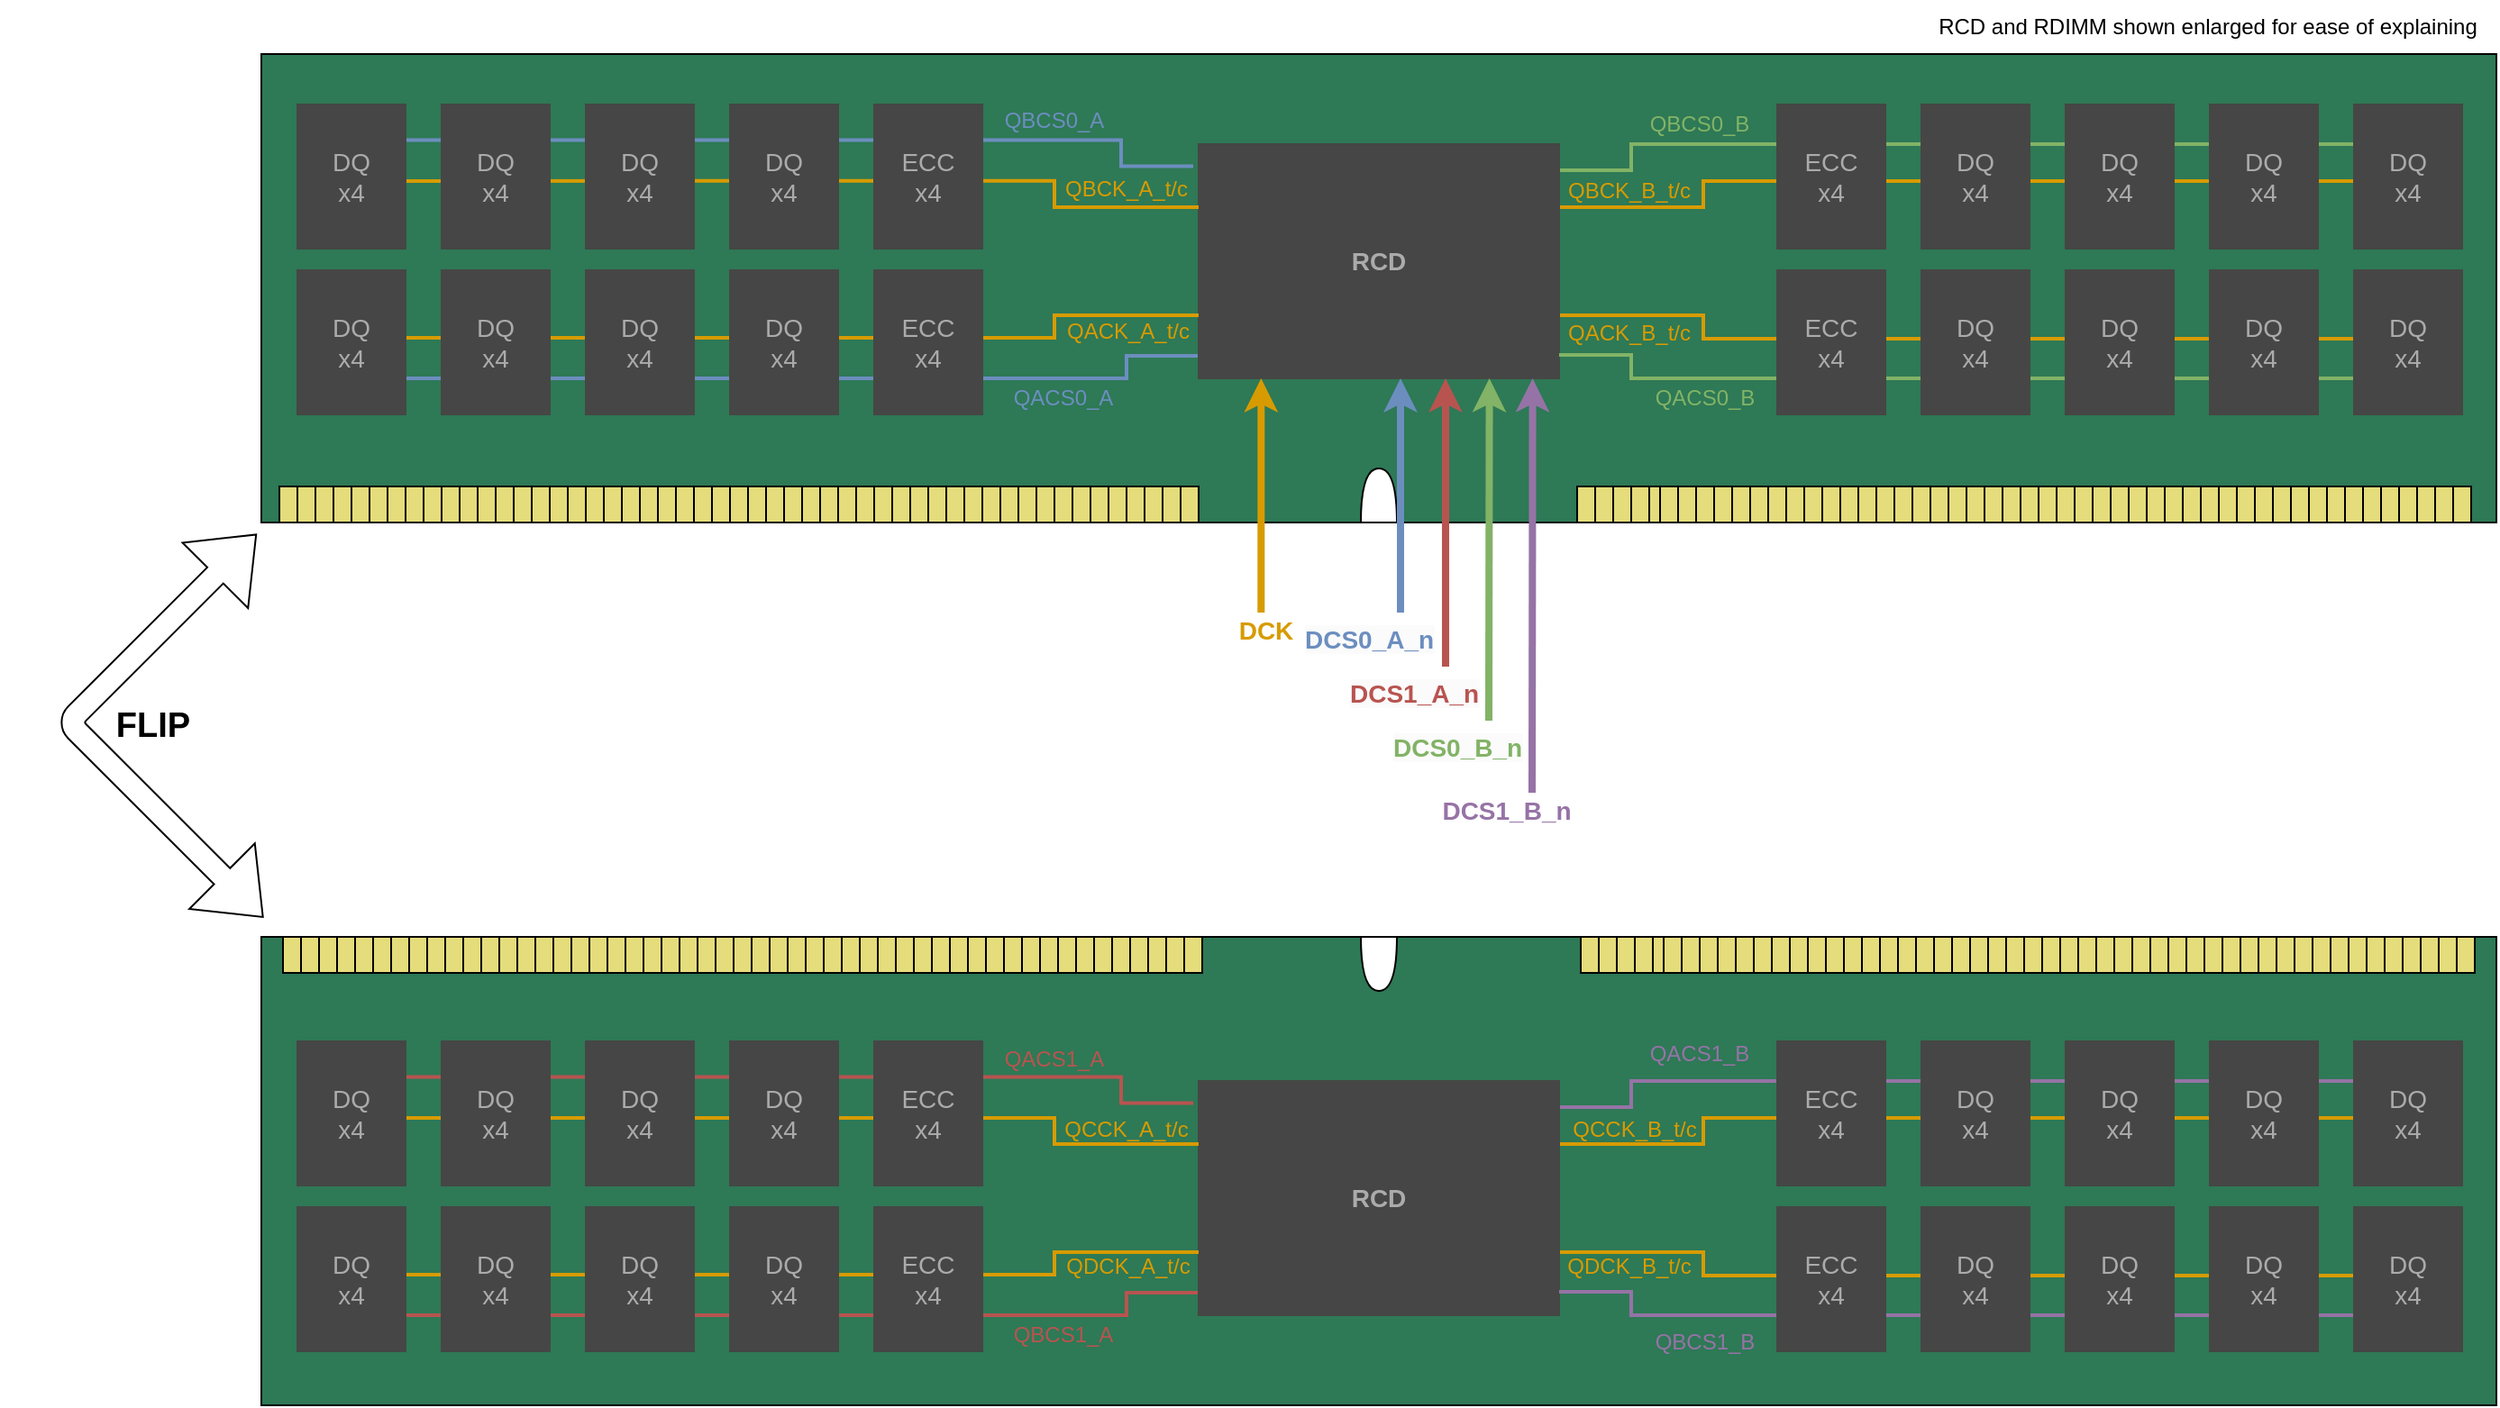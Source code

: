 <mxfile version="24.7.12">
  <diagram name="Page-1" id="C01CktOsoUlpyACtRMB-">
    <mxGraphModel dx="2035" dy="674" grid="1" gridSize="10" guides="1" tooltips="1" connect="1" arrows="1" fold="1" page="1" pageScale="1" pageWidth="850" pageHeight="1100" math="0" shadow="0">
      <root>
        <mxCell id="0" />
        <mxCell id="1" parent="0" />
        <mxCell id="8xyQKnSqyoeRqNO3VlQX-2" value="" style="rounded=0;whiteSpace=wrap;html=1;fillColor=#2e7956;" vertex="1" parent="1">
          <mxGeometry x="-80" y="130" width="1240" height="260" as="geometry" />
        </mxCell>
        <mxCell id="8xyQKnSqyoeRqNO3VlQX-3" value="" style="rounded=0;whiteSpace=wrap;html=1;fillColor=#e5dc7b;" vertex="1" parent="1">
          <mxGeometry x="50" y="370" width="10" height="20" as="geometry" />
        </mxCell>
        <mxCell id="8xyQKnSqyoeRqNO3VlQX-4" value="" style="rounded=0;whiteSpace=wrap;html=1;fillColor=#e5dc7b;" vertex="1" parent="1">
          <mxGeometry x="60" y="370" width="10" height="20" as="geometry" />
        </mxCell>
        <mxCell id="8xyQKnSqyoeRqNO3VlQX-5" value="" style="rounded=0;whiteSpace=wrap;html=1;fillColor=#e5dc7b;" vertex="1" parent="1">
          <mxGeometry x="70" y="370" width="10" height="20" as="geometry" />
        </mxCell>
        <mxCell id="8xyQKnSqyoeRqNO3VlQX-6" value="" style="rounded=0;whiteSpace=wrap;html=1;fillColor=#e5dc7b;" vertex="1" parent="1">
          <mxGeometry x="80" y="370" width="10" height="20" as="geometry" />
        </mxCell>
        <mxCell id="8xyQKnSqyoeRqNO3VlQX-7" value="" style="rounded=0;whiteSpace=wrap;html=1;fillColor=#e5dc7b;" vertex="1" parent="1">
          <mxGeometry x="90" y="370" width="10" height="20" as="geometry" />
        </mxCell>
        <mxCell id="8xyQKnSqyoeRqNO3VlQX-8" value="" style="rounded=0;whiteSpace=wrap;html=1;fillColor=#e5dc7b;" vertex="1" parent="1">
          <mxGeometry x="100" y="370" width="10" height="20" as="geometry" />
        </mxCell>
        <mxCell id="8xyQKnSqyoeRqNO3VlQX-9" value="" style="rounded=0;whiteSpace=wrap;html=1;fillColor=#e5dc7b;" vertex="1" parent="1">
          <mxGeometry x="110" y="370" width="10" height="20" as="geometry" />
        </mxCell>
        <mxCell id="8xyQKnSqyoeRqNO3VlQX-10" value="" style="rounded=0;whiteSpace=wrap;html=1;fillColor=#e5dc7b;" vertex="1" parent="1">
          <mxGeometry x="120" y="370" width="10" height="20" as="geometry" />
        </mxCell>
        <mxCell id="8xyQKnSqyoeRqNO3VlQX-11" value="" style="rounded=0;whiteSpace=wrap;html=1;fillColor=#e5dc7b;" vertex="1" parent="1">
          <mxGeometry x="130" y="370" width="10" height="20" as="geometry" />
        </mxCell>
        <mxCell id="8xyQKnSqyoeRqNO3VlQX-12" value="" style="rounded=0;whiteSpace=wrap;html=1;fillColor=#e5dc7b;" vertex="1" parent="1">
          <mxGeometry x="140" y="370" width="10" height="20" as="geometry" />
        </mxCell>
        <mxCell id="8xyQKnSqyoeRqNO3VlQX-13" value="" style="rounded=0;whiteSpace=wrap;html=1;fillColor=#e5dc7b;" vertex="1" parent="1">
          <mxGeometry x="150" y="370" width="10" height="20" as="geometry" />
        </mxCell>
        <mxCell id="8xyQKnSqyoeRqNO3VlQX-14" value="" style="rounded=0;whiteSpace=wrap;html=1;fillColor=#e5dc7b;" vertex="1" parent="1">
          <mxGeometry x="160" y="370" width="10" height="20" as="geometry" />
        </mxCell>
        <mxCell id="8xyQKnSqyoeRqNO3VlQX-15" value="" style="rounded=0;whiteSpace=wrap;html=1;fillColor=#e5dc7b;" vertex="1" parent="1">
          <mxGeometry x="170" y="370" width="10" height="20" as="geometry" />
        </mxCell>
        <mxCell id="8xyQKnSqyoeRqNO3VlQX-16" value="" style="rounded=0;whiteSpace=wrap;html=1;fillColor=#e5dc7b;" vertex="1" parent="1">
          <mxGeometry x="180" y="370" width="10" height="20" as="geometry" />
        </mxCell>
        <mxCell id="8xyQKnSqyoeRqNO3VlQX-17" value="" style="rounded=0;whiteSpace=wrap;html=1;fillColor=#e5dc7b;" vertex="1" parent="1">
          <mxGeometry x="190" y="370" width="10" height="20" as="geometry" />
        </mxCell>
        <mxCell id="8xyQKnSqyoeRqNO3VlQX-18" value="" style="rounded=0;whiteSpace=wrap;html=1;fillColor=#e5dc7b;" vertex="1" parent="1">
          <mxGeometry x="200" y="370" width="10" height="20" as="geometry" />
        </mxCell>
        <mxCell id="8xyQKnSqyoeRqNO3VlQX-19" value="" style="rounded=0;whiteSpace=wrap;html=1;fillColor=#e5dc7b;" vertex="1" parent="1">
          <mxGeometry x="210" y="370" width="10" height="20" as="geometry" />
        </mxCell>
        <mxCell id="8xyQKnSqyoeRqNO3VlQX-20" value="" style="rounded=0;whiteSpace=wrap;html=1;fillColor=#e5dc7b;" vertex="1" parent="1">
          <mxGeometry x="220" y="370" width="10" height="20" as="geometry" />
        </mxCell>
        <mxCell id="8xyQKnSqyoeRqNO3VlQX-21" value="" style="rounded=0;whiteSpace=wrap;html=1;fillColor=#e5dc7b;" vertex="1" parent="1">
          <mxGeometry x="230" y="370" width="10" height="20" as="geometry" />
        </mxCell>
        <mxCell id="8xyQKnSqyoeRqNO3VlQX-22" value="" style="rounded=0;whiteSpace=wrap;html=1;fillColor=#e5dc7b;" vertex="1" parent="1">
          <mxGeometry x="240" y="370" width="10" height="20" as="geometry" />
        </mxCell>
        <mxCell id="8xyQKnSqyoeRqNO3VlQX-23" value="" style="rounded=0;whiteSpace=wrap;html=1;fillColor=#e5dc7b;" vertex="1" parent="1">
          <mxGeometry x="250" y="370" width="10" height="20" as="geometry" />
        </mxCell>
        <mxCell id="8xyQKnSqyoeRqNO3VlQX-24" value="" style="rounded=0;whiteSpace=wrap;html=1;fillColor=#e5dc7b;" vertex="1" parent="1">
          <mxGeometry x="260" y="370" width="10" height="20" as="geometry" />
        </mxCell>
        <mxCell id="8xyQKnSqyoeRqNO3VlQX-25" value="" style="rounded=0;whiteSpace=wrap;html=1;fillColor=#e5dc7b;" vertex="1" parent="1">
          <mxGeometry x="270" y="370" width="10" height="20" as="geometry" />
        </mxCell>
        <mxCell id="8xyQKnSqyoeRqNO3VlQX-26" value="" style="rounded=0;whiteSpace=wrap;html=1;fillColor=#e5dc7b;" vertex="1" parent="1">
          <mxGeometry x="280" y="370" width="10" height="20" as="geometry" />
        </mxCell>
        <mxCell id="8xyQKnSqyoeRqNO3VlQX-27" value="" style="rounded=0;whiteSpace=wrap;html=1;fillColor=#e5dc7b;" vertex="1" parent="1">
          <mxGeometry x="290" y="370" width="10" height="20" as="geometry" />
        </mxCell>
        <mxCell id="8xyQKnSqyoeRqNO3VlQX-28" value="" style="rounded=0;whiteSpace=wrap;html=1;fillColor=#e5dc7b;" vertex="1" parent="1">
          <mxGeometry x="300" y="370" width="10" height="20" as="geometry" />
        </mxCell>
        <mxCell id="8xyQKnSqyoeRqNO3VlQX-29" value="" style="rounded=0;whiteSpace=wrap;html=1;fillColor=#e5dc7b;" vertex="1" parent="1">
          <mxGeometry x="310" y="370" width="10" height="20" as="geometry" />
        </mxCell>
        <mxCell id="8xyQKnSqyoeRqNO3VlQX-30" value="" style="rounded=0;whiteSpace=wrap;html=1;fillColor=#e5dc7b;" vertex="1" parent="1">
          <mxGeometry x="320" y="370" width="10" height="20" as="geometry" />
        </mxCell>
        <mxCell id="8xyQKnSqyoeRqNO3VlQX-31" value="" style="rounded=0;whiteSpace=wrap;html=1;fillColor=#e5dc7b;" vertex="1" parent="1">
          <mxGeometry x="330" y="370" width="10" height="20" as="geometry" />
        </mxCell>
        <mxCell id="8xyQKnSqyoeRqNO3VlQX-32" value="" style="rounded=0;whiteSpace=wrap;html=1;fillColor=#e5dc7b;" vertex="1" parent="1">
          <mxGeometry x="340" y="370" width="10" height="20" as="geometry" />
        </mxCell>
        <mxCell id="8xyQKnSqyoeRqNO3VlQX-33" value="" style="rounded=0;whiteSpace=wrap;html=1;fillColor=#e5dc7b;" vertex="1" parent="1">
          <mxGeometry x="350" y="370" width="10" height="20" as="geometry" />
        </mxCell>
        <mxCell id="8xyQKnSqyoeRqNO3VlQX-34" value="" style="rounded=0;whiteSpace=wrap;html=1;fillColor=#e5dc7b;" vertex="1" parent="1">
          <mxGeometry x="360" y="370" width="10" height="20" as="geometry" />
        </mxCell>
        <mxCell id="8xyQKnSqyoeRqNO3VlQX-35" value="" style="rounded=0;whiteSpace=wrap;html=1;fillColor=#e5dc7b;" vertex="1" parent="1">
          <mxGeometry x="370" y="370" width="10" height="20" as="geometry" />
        </mxCell>
        <mxCell id="8xyQKnSqyoeRqNO3VlQX-36" value="" style="rounded=0;whiteSpace=wrap;html=1;fillColor=#e5dc7b;" vertex="1" parent="1">
          <mxGeometry x="380" y="370" width="10" height="20" as="geometry" />
        </mxCell>
        <mxCell id="8xyQKnSqyoeRqNO3VlQX-37" value="" style="rounded=0;whiteSpace=wrap;html=1;fillColor=#e5dc7b;" vertex="1" parent="1">
          <mxGeometry x="390" y="370" width="10" height="20" as="geometry" />
        </mxCell>
        <mxCell id="8xyQKnSqyoeRqNO3VlQX-38" value="" style="rounded=0;whiteSpace=wrap;html=1;fillColor=#e5dc7b;" vertex="1" parent="1">
          <mxGeometry x="400" y="370" width="10" height="20" as="geometry" />
        </mxCell>
        <mxCell id="8xyQKnSqyoeRqNO3VlQX-39" value="" style="rounded=0;whiteSpace=wrap;html=1;fillColor=#e5dc7b;" vertex="1" parent="1">
          <mxGeometry x="410" y="370" width="10" height="20" as="geometry" />
        </mxCell>
        <mxCell id="8xyQKnSqyoeRqNO3VlQX-40" value="" style="rounded=0;whiteSpace=wrap;html=1;fillColor=#e5dc7b;" vertex="1" parent="1">
          <mxGeometry x="420" y="370" width="10" height="20" as="geometry" />
        </mxCell>
        <mxCell id="8xyQKnSqyoeRqNO3VlQX-41" value="" style="rounded=0;whiteSpace=wrap;html=1;fillColor=#e5dc7b;" vertex="1" parent="1">
          <mxGeometry x="650" y="370" width="10" height="20" as="geometry" />
        </mxCell>
        <mxCell id="8xyQKnSqyoeRqNO3VlQX-42" value="" style="rounded=0;whiteSpace=wrap;html=1;fillColor=#e5dc7b;" vertex="1" parent="1">
          <mxGeometry x="666" y="370" width="10" height="20" as="geometry" />
        </mxCell>
        <mxCell id="8xyQKnSqyoeRqNO3VlQX-43" value="" style="rounded=0;whiteSpace=wrap;html=1;fillColor=#e5dc7b;" vertex="1" parent="1">
          <mxGeometry x="676" y="370" width="10" height="20" as="geometry" />
        </mxCell>
        <mxCell id="8xyQKnSqyoeRqNO3VlQX-44" value="" style="rounded=0;whiteSpace=wrap;html=1;fillColor=#e5dc7b;" vertex="1" parent="1">
          <mxGeometry x="686" y="370" width="10" height="20" as="geometry" />
        </mxCell>
        <mxCell id="8xyQKnSqyoeRqNO3VlQX-45" value="" style="rounded=0;whiteSpace=wrap;html=1;fillColor=#e5dc7b;" vertex="1" parent="1">
          <mxGeometry x="696" y="370" width="10" height="20" as="geometry" />
        </mxCell>
        <mxCell id="8xyQKnSqyoeRqNO3VlQX-46" value="" style="rounded=0;whiteSpace=wrap;html=1;fillColor=#e5dc7b;" vertex="1" parent="1">
          <mxGeometry x="706" y="370" width="10" height="20" as="geometry" />
        </mxCell>
        <mxCell id="8xyQKnSqyoeRqNO3VlQX-47" value="" style="rounded=0;whiteSpace=wrap;html=1;fillColor=#e5dc7b;" vertex="1" parent="1">
          <mxGeometry x="716" y="370" width="10" height="20" as="geometry" />
        </mxCell>
        <mxCell id="8xyQKnSqyoeRqNO3VlQX-48" value="" style="rounded=0;whiteSpace=wrap;html=1;fillColor=#e5dc7b;" vertex="1" parent="1">
          <mxGeometry x="726" y="370" width="10" height="20" as="geometry" />
        </mxCell>
        <mxCell id="8xyQKnSqyoeRqNO3VlQX-49" value="" style="rounded=0;whiteSpace=wrap;html=1;fillColor=#e5dc7b;" vertex="1" parent="1">
          <mxGeometry x="736" y="370" width="10" height="20" as="geometry" />
        </mxCell>
        <mxCell id="8xyQKnSqyoeRqNO3VlQX-50" value="" style="rounded=0;whiteSpace=wrap;html=1;fillColor=#e5dc7b;" vertex="1" parent="1">
          <mxGeometry x="746" y="370" width="10" height="20" as="geometry" />
        </mxCell>
        <mxCell id="8xyQKnSqyoeRqNO3VlQX-51" value="" style="rounded=0;whiteSpace=wrap;html=1;fillColor=#e5dc7b;" vertex="1" parent="1">
          <mxGeometry x="756" y="370" width="10" height="20" as="geometry" />
        </mxCell>
        <mxCell id="8xyQKnSqyoeRqNO3VlQX-52" value="" style="rounded=0;whiteSpace=wrap;html=1;fillColor=#e5dc7b;" vertex="1" parent="1">
          <mxGeometry x="766" y="370" width="10" height="20" as="geometry" />
        </mxCell>
        <mxCell id="8xyQKnSqyoeRqNO3VlQX-53" value="" style="rounded=0;whiteSpace=wrap;html=1;fillColor=#e5dc7b;" vertex="1" parent="1">
          <mxGeometry x="776" y="370" width="10" height="20" as="geometry" />
        </mxCell>
        <mxCell id="8xyQKnSqyoeRqNO3VlQX-54" value="" style="rounded=0;whiteSpace=wrap;html=1;fillColor=#e5dc7b;" vertex="1" parent="1">
          <mxGeometry x="786" y="370" width="10" height="20" as="geometry" />
        </mxCell>
        <mxCell id="8xyQKnSqyoeRqNO3VlQX-55" value="" style="rounded=0;whiteSpace=wrap;html=1;fillColor=#e5dc7b;" vertex="1" parent="1">
          <mxGeometry x="796" y="370" width="10" height="20" as="geometry" />
        </mxCell>
        <mxCell id="8xyQKnSqyoeRqNO3VlQX-56" value="" style="rounded=0;whiteSpace=wrap;html=1;fillColor=#e5dc7b;" vertex="1" parent="1">
          <mxGeometry x="806" y="370" width="10" height="20" as="geometry" />
        </mxCell>
        <mxCell id="8xyQKnSqyoeRqNO3VlQX-57" value="" style="rounded=0;whiteSpace=wrap;html=1;fillColor=#e5dc7b;" vertex="1" parent="1">
          <mxGeometry x="816" y="370" width="10" height="20" as="geometry" />
        </mxCell>
        <mxCell id="8xyQKnSqyoeRqNO3VlQX-58" value="" style="rounded=0;whiteSpace=wrap;html=1;fillColor=#e5dc7b;" vertex="1" parent="1">
          <mxGeometry x="826" y="370" width="10" height="20" as="geometry" />
        </mxCell>
        <mxCell id="8xyQKnSqyoeRqNO3VlQX-59" value="" style="rounded=0;whiteSpace=wrap;html=1;fillColor=#e5dc7b;" vertex="1" parent="1">
          <mxGeometry x="836" y="370" width="10" height="20" as="geometry" />
        </mxCell>
        <mxCell id="8xyQKnSqyoeRqNO3VlQX-60" value="" style="rounded=0;whiteSpace=wrap;html=1;fillColor=#e5dc7b;" vertex="1" parent="1">
          <mxGeometry x="846" y="370" width="10" height="20" as="geometry" />
        </mxCell>
        <mxCell id="8xyQKnSqyoeRqNO3VlQX-61" value="" style="rounded=0;whiteSpace=wrap;html=1;fillColor=#e5dc7b;" vertex="1" parent="1">
          <mxGeometry x="856" y="370" width="10" height="20" as="geometry" />
        </mxCell>
        <mxCell id="8xyQKnSqyoeRqNO3VlQX-62" value="" style="rounded=0;whiteSpace=wrap;html=1;fillColor=#e5dc7b;" vertex="1" parent="1">
          <mxGeometry x="866" y="370" width="10" height="20" as="geometry" />
        </mxCell>
        <mxCell id="8xyQKnSqyoeRqNO3VlQX-63" value="" style="rounded=0;whiteSpace=wrap;html=1;fillColor=#e5dc7b;" vertex="1" parent="1">
          <mxGeometry x="876" y="370" width="10" height="20" as="geometry" />
        </mxCell>
        <mxCell id="8xyQKnSqyoeRqNO3VlQX-64" value="" style="rounded=0;whiteSpace=wrap;html=1;fillColor=#e5dc7b;" vertex="1" parent="1">
          <mxGeometry x="886" y="370" width="10" height="20" as="geometry" />
        </mxCell>
        <mxCell id="8xyQKnSqyoeRqNO3VlQX-65" value="" style="rounded=0;whiteSpace=wrap;html=1;fillColor=#e5dc7b;" vertex="1" parent="1">
          <mxGeometry x="896" y="370" width="10" height="20" as="geometry" />
        </mxCell>
        <mxCell id="8xyQKnSqyoeRqNO3VlQX-66" value="" style="rounded=0;whiteSpace=wrap;html=1;fillColor=#e5dc7b;" vertex="1" parent="1">
          <mxGeometry x="906" y="370" width="10" height="20" as="geometry" />
        </mxCell>
        <mxCell id="8xyQKnSqyoeRqNO3VlQX-67" value="" style="rounded=0;whiteSpace=wrap;html=1;fillColor=#e5dc7b;" vertex="1" parent="1">
          <mxGeometry x="916" y="370" width="10" height="20" as="geometry" />
        </mxCell>
        <mxCell id="8xyQKnSqyoeRqNO3VlQX-68" value="" style="rounded=0;whiteSpace=wrap;html=1;fillColor=#e5dc7b;" vertex="1" parent="1">
          <mxGeometry x="926" y="370" width="10" height="20" as="geometry" />
        </mxCell>
        <mxCell id="8xyQKnSqyoeRqNO3VlQX-69" value="" style="rounded=0;whiteSpace=wrap;html=1;fillColor=#e5dc7b;" vertex="1" parent="1">
          <mxGeometry x="936" y="370" width="10" height="20" as="geometry" />
        </mxCell>
        <mxCell id="8xyQKnSqyoeRqNO3VlQX-70" value="" style="rounded=0;whiteSpace=wrap;html=1;fillColor=#e5dc7b;" vertex="1" parent="1">
          <mxGeometry x="946" y="370" width="10" height="20" as="geometry" />
        </mxCell>
        <mxCell id="8xyQKnSqyoeRqNO3VlQX-71" value="" style="rounded=0;whiteSpace=wrap;html=1;fillColor=#e5dc7b;" vertex="1" parent="1">
          <mxGeometry x="956" y="370" width="10" height="20" as="geometry" />
        </mxCell>
        <mxCell id="8xyQKnSqyoeRqNO3VlQX-72" value="" style="rounded=0;whiteSpace=wrap;html=1;fillColor=#e5dc7b;" vertex="1" parent="1">
          <mxGeometry x="966" y="370" width="10" height="20" as="geometry" />
        </mxCell>
        <mxCell id="8xyQKnSqyoeRqNO3VlQX-73" value="" style="rounded=0;whiteSpace=wrap;html=1;fillColor=#e5dc7b;" vertex="1" parent="1">
          <mxGeometry x="976" y="370" width="10" height="20" as="geometry" />
        </mxCell>
        <mxCell id="8xyQKnSqyoeRqNO3VlQX-74" value="" style="rounded=0;whiteSpace=wrap;html=1;fillColor=#e5dc7b;" vertex="1" parent="1">
          <mxGeometry x="986" y="370" width="10" height="20" as="geometry" />
        </mxCell>
        <mxCell id="8xyQKnSqyoeRqNO3VlQX-75" value="" style="rounded=0;whiteSpace=wrap;html=1;fillColor=#e5dc7b;" vertex="1" parent="1">
          <mxGeometry x="996" y="370" width="10" height="20" as="geometry" />
        </mxCell>
        <mxCell id="8xyQKnSqyoeRqNO3VlQX-76" value="" style="rounded=0;whiteSpace=wrap;html=1;fillColor=#e5dc7b;" vertex="1" parent="1">
          <mxGeometry x="1006" y="370" width="10" height="20" as="geometry" />
        </mxCell>
        <mxCell id="8xyQKnSqyoeRqNO3VlQX-77" value="" style="rounded=0;whiteSpace=wrap;html=1;fillColor=#e5dc7b;" vertex="1" parent="1">
          <mxGeometry x="1016" y="370" width="10" height="20" as="geometry" />
        </mxCell>
        <mxCell id="8xyQKnSqyoeRqNO3VlQX-78" value="" style="rounded=0;whiteSpace=wrap;html=1;fillColor=#e5dc7b;" vertex="1" parent="1">
          <mxGeometry x="1026" y="370" width="10" height="20" as="geometry" />
        </mxCell>
        <mxCell id="8xyQKnSqyoeRqNO3VlQX-79" value="" style="rounded=0;whiteSpace=wrap;html=1;fillColor=#e5dc7b;" vertex="1" parent="1">
          <mxGeometry x="1036" y="370" width="10" height="20" as="geometry" />
        </mxCell>
        <mxCell id="8xyQKnSqyoeRqNO3VlQX-80" value="" style="shape=or;whiteSpace=wrap;html=1;direction=north;" vertex="1" parent="1">
          <mxGeometry x="530" y="360" width="20" height="30" as="geometry" />
        </mxCell>
        <mxCell id="8xyQKnSqyoeRqNO3VlQX-81" value="" style="rounded=0;whiteSpace=wrap;html=1;fillColor=#e5dc7b;" vertex="1" parent="1">
          <mxGeometry x="660" y="370" width="10" height="20" as="geometry" />
        </mxCell>
        <mxCell id="8xyQKnSqyoeRqNO3VlQX-82" value="" style="rounded=0;whiteSpace=wrap;html=1;fillColor=#e5dc7b;" vertex="1" parent="1">
          <mxGeometry x="670" y="370" width="10" height="20" as="geometry" />
        </mxCell>
        <mxCell id="8xyQKnSqyoeRqNO3VlQX-83" value="" style="rounded=0;whiteSpace=wrap;html=1;fillColor=#e5dc7b;" vertex="1" parent="1">
          <mxGeometry x="680" y="370" width="10" height="20" as="geometry" />
        </mxCell>
        <mxCell id="8xyQKnSqyoeRqNO3VlQX-84" value="" style="rounded=0;whiteSpace=wrap;html=1;fillColor=#e5dc7b;" vertex="1" parent="1">
          <mxGeometry x="430" y="370" width="10" height="20" as="geometry" />
        </mxCell>
        <mxCell id="8xyQKnSqyoeRqNO3VlQX-345" style="edgeStyle=orthogonalEdgeStyle;rounded=0;orthogonalLoop=1;jettySize=auto;html=1;exitX=0.25;exitY=1;exitDx=0;exitDy=0;entryX=1;entryY=0.5;entryDx=0;entryDy=0;strokeWidth=2;strokeColor=#6c8ebf;endArrow=none;endFill=0;fillColor=#dae8fc;" edge="1" parent="1">
          <mxGeometry relative="1" as="geometry">
            <mxPoint x="437" y="192.25" as="sourcePoint" />
            <mxPoint x="-3" y="177.75" as="targetPoint" />
            <Array as="points">
              <mxPoint x="397" y="192.75" />
              <mxPoint x="397" y="177.75" />
            </Array>
          </mxGeometry>
        </mxCell>
        <mxCell id="8xyQKnSqyoeRqNO3VlQX-346" style="edgeStyle=orthogonalEdgeStyle;rounded=0;orthogonalLoop=1;jettySize=auto;html=1;exitX=0.75;exitY=1;exitDx=0;exitDy=0;strokeWidth=2;strokeColor=#6c8ebf;endArrow=none;endFill=0;fillColor=#dae8fc;" edge="1" parent="1">
          <mxGeometry relative="1" as="geometry">
            <mxPoint x="440" y="297.5" as="sourcePoint" />
            <mxPoint y="310" as="targetPoint" />
            <Array as="points">
              <mxPoint x="400" y="297" />
              <mxPoint x="400" y="310" />
            </Array>
          </mxGeometry>
        </mxCell>
        <mxCell id="8xyQKnSqyoeRqNO3VlQX-350" style="edgeStyle=orthogonalEdgeStyle;rounded=0;orthogonalLoop=1;jettySize=auto;html=1;exitX=0.25;exitY=0;exitDx=0;exitDy=0;strokeWidth=2;strokeColor=#82b366;endArrow=none;endFill=0;fillColor=#d5e8d4;" edge="1" parent="1">
          <mxGeometry relative="1" as="geometry">
            <mxPoint x="640" y="194.5" as="sourcePoint" />
            <mxPoint x="1081" y="180" as="targetPoint" />
            <Array as="points">
              <mxPoint x="680" y="195" />
              <mxPoint x="680" y="180" />
            </Array>
          </mxGeometry>
        </mxCell>
        <mxCell id="8xyQKnSqyoeRqNO3VlQX-86" value="&lt;font style=&quot;font-size: 14px;&quot; color=&quot;#ababab&quot;&gt;&lt;b&gt;RCD&lt;/b&gt;&lt;/font&gt;" style="rounded=0;whiteSpace=wrap;html=1;strokeColor=#454744;fillColor=#464646;direction=south;" vertex="1" parent="1">
          <mxGeometry x="440" y="180" width="200" height="130" as="geometry" />
        </mxCell>
        <mxCell id="8xyQKnSqyoeRqNO3VlQX-94" value="" style="endArrow=classic;html=1;rounded=0;strokeWidth=4;fillColor=#ffe6cc;strokeColor=#d79b00;" edge="1" parent="1">
          <mxGeometry width="50" height="50" relative="1" as="geometry">
            <mxPoint x="474.66" y="440" as="sourcePoint" />
            <mxPoint x="474.66" y="310" as="targetPoint" />
          </mxGeometry>
        </mxCell>
        <mxCell id="8xyQKnSqyoeRqNO3VlQX-95" value="" style="endArrow=classic;html=1;rounded=0;strokeWidth=4;fillColor=#dae8fc;strokeColor=#6c8ebf;" edge="1" parent="1">
          <mxGeometry width="50" height="50" relative="1" as="geometry">
            <mxPoint x="552" y="440" as="sourcePoint" />
            <mxPoint x="552" y="310" as="targetPoint" />
          </mxGeometry>
        </mxCell>
        <mxCell id="8xyQKnSqyoeRqNO3VlQX-116" value="DCK" style="text;html=1;align=center;verticalAlign=middle;whiteSpace=wrap;rounded=0;fontColor=#d79b00;fontStyle=1;fontSize=14;" vertex="1" parent="1">
          <mxGeometry x="460" y="440" width="35" height="20" as="geometry" />
        </mxCell>
        <mxCell id="8xyQKnSqyoeRqNO3VlQX-117" value="" style="endArrow=classic;html=1;rounded=0;exitX=1;exitY=1;exitDx=0;exitDy=0;strokeWidth=4;fillColor=#f8cecc;strokeColor=#b85450;" edge="1" parent="1">
          <mxGeometry width="50" height="50" relative="1" as="geometry">
            <mxPoint x="577" y="470" as="sourcePoint" />
            <mxPoint x="577" y="310" as="targetPoint" />
          </mxGeometry>
        </mxCell>
        <mxCell id="8xyQKnSqyoeRqNO3VlQX-118" value="" style="endArrow=classic;html=1;rounded=0;strokeWidth=4;fillColor=#d5e8d4;strokeColor=#82b366;" edge="1" parent="1">
          <mxGeometry width="50" height="50" relative="1" as="geometry">
            <mxPoint x="601" y="500" as="sourcePoint" />
            <mxPoint x="601.31" y="310" as="targetPoint" />
          </mxGeometry>
        </mxCell>
        <mxCell id="8xyQKnSqyoeRqNO3VlQX-119" value="" style="endArrow=classic;html=1;rounded=0;strokeWidth=4;fillColor=#e1d5e7;strokeColor=#9673a6;" edge="1" parent="1">
          <mxGeometry width="50" height="50" relative="1" as="geometry">
            <mxPoint x="625" y="540" as="sourcePoint" />
            <mxPoint x="625.31" y="310" as="targetPoint" />
          </mxGeometry>
        </mxCell>
        <mxCell id="8xyQKnSqyoeRqNO3VlQX-122" value="&lt;div&gt;&lt;span style=&quot;background-color: initial;&quot;&gt;DCS1_B_n&lt;/span&gt;&lt;br&gt;&lt;/div&gt;" style="text;html=1;align=center;verticalAlign=middle;whiteSpace=wrap;rounded=0;fontColor=#9673a6;fontStyle=1;fontSize=14;" vertex="1" parent="1">
          <mxGeometry x="566" y="540" width="90" height="20" as="geometry" />
        </mxCell>
        <mxCell id="8xyQKnSqyoeRqNO3VlQX-128" value="RCD and RDIMM shown enlarged for ease of explaining" style="text;html=1;align=center;verticalAlign=middle;whiteSpace=wrap;rounded=0;" vertex="1" parent="1">
          <mxGeometry x="840" y="100" width="320" height="30" as="geometry" />
        </mxCell>
        <mxCell id="8xyQKnSqyoeRqNO3VlQX-312" value="" style="rounded=0;whiteSpace=wrap;html=1;fillColor=#e5dc7b;" vertex="1" parent="1">
          <mxGeometry x="-70" y="370" width="10" height="20" as="geometry" />
        </mxCell>
        <mxCell id="8xyQKnSqyoeRqNO3VlQX-313" value="" style="rounded=0;whiteSpace=wrap;html=1;fillColor=#e5dc7b;" vertex="1" parent="1">
          <mxGeometry x="-60" y="370" width="10" height="20" as="geometry" />
        </mxCell>
        <mxCell id="8xyQKnSqyoeRqNO3VlQX-314" value="" style="rounded=0;whiteSpace=wrap;html=1;fillColor=#e5dc7b;" vertex="1" parent="1">
          <mxGeometry x="-50" y="370" width="10" height="20" as="geometry" />
        </mxCell>
        <mxCell id="8xyQKnSqyoeRqNO3VlQX-315" value="" style="rounded=0;whiteSpace=wrap;html=1;fillColor=#e5dc7b;" vertex="1" parent="1">
          <mxGeometry x="-40" y="370" width="10" height="20" as="geometry" />
        </mxCell>
        <mxCell id="8xyQKnSqyoeRqNO3VlQX-316" value="" style="rounded=0;whiteSpace=wrap;html=1;fillColor=#e5dc7b;" vertex="1" parent="1">
          <mxGeometry x="-30" y="370" width="10" height="20" as="geometry" />
        </mxCell>
        <mxCell id="8xyQKnSqyoeRqNO3VlQX-317" value="" style="rounded=0;whiteSpace=wrap;html=1;fillColor=#e5dc7b;" vertex="1" parent="1">
          <mxGeometry x="-20" y="370" width="10" height="20" as="geometry" />
        </mxCell>
        <mxCell id="8xyQKnSqyoeRqNO3VlQX-318" value="" style="rounded=0;whiteSpace=wrap;html=1;fillColor=#e5dc7b;" vertex="1" parent="1">
          <mxGeometry x="-10" y="370" width="10" height="20" as="geometry" />
        </mxCell>
        <mxCell id="8xyQKnSqyoeRqNO3VlQX-319" value="" style="rounded=0;whiteSpace=wrap;html=1;fillColor=#e5dc7b;" vertex="1" parent="1">
          <mxGeometry y="370" width="10" height="20" as="geometry" />
        </mxCell>
        <mxCell id="8xyQKnSqyoeRqNO3VlQX-320" value="" style="rounded=0;whiteSpace=wrap;html=1;fillColor=#e5dc7b;" vertex="1" parent="1">
          <mxGeometry x="10" y="370" width="10" height="20" as="geometry" />
        </mxCell>
        <mxCell id="8xyQKnSqyoeRqNO3VlQX-321" value="" style="rounded=0;whiteSpace=wrap;html=1;fillColor=#e5dc7b;" vertex="1" parent="1">
          <mxGeometry x="20" y="370" width="10" height="20" as="geometry" />
        </mxCell>
        <mxCell id="8xyQKnSqyoeRqNO3VlQX-322" value="" style="rounded=0;whiteSpace=wrap;html=1;fillColor=#e5dc7b;" vertex="1" parent="1">
          <mxGeometry x="30" y="370" width="10" height="20" as="geometry" />
        </mxCell>
        <mxCell id="8xyQKnSqyoeRqNO3VlQX-323" value="" style="rounded=0;whiteSpace=wrap;html=1;fillColor=#e5dc7b;" vertex="1" parent="1">
          <mxGeometry x="40" y="370" width="10" height="20" as="geometry" />
        </mxCell>
        <mxCell id="8xyQKnSqyoeRqNO3VlQX-324" value="" style="rounded=0;whiteSpace=wrap;html=1;fillColor=#e5dc7b;" vertex="1" parent="1">
          <mxGeometry x="1046" y="370" width="10" height="20" as="geometry" />
        </mxCell>
        <mxCell id="8xyQKnSqyoeRqNO3VlQX-325" value="" style="rounded=0;whiteSpace=wrap;html=1;fillColor=#e5dc7b;" vertex="1" parent="1">
          <mxGeometry x="1056" y="370" width="10" height="20" as="geometry" />
        </mxCell>
        <mxCell id="8xyQKnSqyoeRqNO3VlQX-326" value="" style="rounded=0;whiteSpace=wrap;html=1;fillColor=#e5dc7b;" vertex="1" parent="1">
          <mxGeometry x="1066" y="370" width="10" height="20" as="geometry" />
        </mxCell>
        <mxCell id="8xyQKnSqyoeRqNO3VlQX-327" value="" style="rounded=0;whiteSpace=wrap;html=1;fillColor=#e5dc7b;" vertex="1" parent="1">
          <mxGeometry x="1076" y="370" width="10" height="20" as="geometry" />
        </mxCell>
        <mxCell id="8xyQKnSqyoeRqNO3VlQX-328" value="" style="rounded=0;whiteSpace=wrap;html=1;fillColor=#e5dc7b;" vertex="1" parent="1">
          <mxGeometry x="1086" y="370" width="10" height="20" as="geometry" />
        </mxCell>
        <mxCell id="8xyQKnSqyoeRqNO3VlQX-329" value="" style="rounded=0;whiteSpace=wrap;html=1;fillColor=#e5dc7b;" vertex="1" parent="1">
          <mxGeometry x="1096" y="370" width="10" height="20" as="geometry" />
        </mxCell>
        <mxCell id="8xyQKnSqyoeRqNO3VlQX-330" value="" style="rounded=0;whiteSpace=wrap;html=1;fillColor=#e5dc7b;" vertex="1" parent="1">
          <mxGeometry x="1106" y="370" width="10" height="20" as="geometry" />
        </mxCell>
        <mxCell id="8xyQKnSqyoeRqNO3VlQX-331" value="" style="rounded=0;whiteSpace=wrap;html=1;fillColor=#e5dc7b;" vertex="1" parent="1">
          <mxGeometry x="1116" y="370" width="10" height="20" as="geometry" />
        </mxCell>
        <mxCell id="8xyQKnSqyoeRqNO3VlQX-332" value="" style="rounded=0;whiteSpace=wrap;html=1;fillColor=#e5dc7b;" vertex="1" parent="1">
          <mxGeometry x="1126" y="370" width="10" height="20" as="geometry" />
        </mxCell>
        <mxCell id="8xyQKnSqyoeRqNO3VlQX-333" value="" style="rounded=0;whiteSpace=wrap;html=1;fillColor=#e5dc7b;" vertex="1" parent="1">
          <mxGeometry x="1136" y="370" width="10" height="20" as="geometry" />
        </mxCell>
        <mxCell id="8xyQKnSqyoeRqNO3VlQX-347" value="&lt;span style=&quot;font-family: Helvetica; font-size: 14px; font-style: normal; font-variant-ligatures: normal; font-variant-caps: normal; font-weight: 700; letter-spacing: normal; orphans: 2; text-align: center; text-indent: 0px; text-transform: none; widows: 2; word-spacing: 0px; -webkit-text-stroke-width: 0px; white-space: normal; background-color: rgb(251, 251, 251); text-decoration-thickness: initial; text-decoration-style: initial; text-decoration-color: initial; float: none; display: inline !important;&quot;&gt;DCS0_A_n&lt;/span&gt;" style="text;whiteSpace=wrap;html=1;fontColor=#6c8ebf;" vertex="1" parent="1">
          <mxGeometry x="497" y="440" width="80" height="30" as="geometry" />
        </mxCell>
        <mxCell id="8xyQKnSqyoeRqNO3VlQX-348" value="&lt;span style=&quot;color: rgb(184, 84, 80); font-family: Helvetica; font-size: 14px; font-style: normal; font-variant-ligatures: normal; font-variant-caps: normal; font-weight: 700; letter-spacing: normal; orphans: 2; text-align: center; text-indent: 0px; text-transform: none; widows: 2; word-spacing: 0px; -webkit-text-stroke-width: 0px; white-space: normal; background-color: rgb(251, 251, 251); text-decoration-thickness: initial; text-decoration-style: initial; text-decoration-color: initial; display: inline !important; float: none;&quot;&gt;DCS1_A_n&lt;/span&gt;" style="text;whiteSpace=wrap;html=1;" vertex="1" parent="1">
          <mxGeometry x="522" y="470" width="80" height="20" as="geometry" />
        </mxCell>
        <mxCell id="8xyQKnSqyoeRqNO3VlQX-349" value="&lt;span style=&quot;font-family: Helvetica; font-size: 14px; font-style: normal; font-variant-ligatures: normal; font-variant-caps: normal; font-weight: 700; letter-spacing: normal; orphans: 2; text-align: center; text-indent: 0px; text-transform: none; widows: 2; word-spacing: 0px; -webkit-text-stroke-width: 0px; white-space: normal; background-color: rgb(251, 251, 251); text-decoration-thickness: initial; text-decoration-style: initial; text-decoration-color: initial; float: none; display: inline !important;&quot;&gt;DCS0_B_n&lt;/span&gt;" style="text;whiteSpace=wrap;html=1;fontColor=#82b366;" vertex="1" parent="1">
          <mxGeometry x="546" y="500" width="80" height="30" as="geometry" />
        </mxCell>
        <mxCell id="8xyQKnSqyoeRqNO3VlQX-351" style="edgeStyle=orthogonalEdgeStyle;rounded=0;orthogonalLoop=1;jettySize=auto;html=1;exitX=0.25;exitY=0;exitDx=0;exitDy=0;strokeWidth=2;strokeColor=#82b366;endArrow=none;endFill=0;entryX=0;entryY=0.5;entryDx=0;entryDy=0;fillColor=#d5e8d4;" edge="1" parent="1">
          <mxGeometry relative="1" as="geometry">
            <mxPoint x="640" y="297" as="sourcePoint" />
            <mxPoint x="1081" y="310" as="targetPoint" />
            <Array as="points">
              <mxPoint x="680" y="297" />
              <mxPoint x="680" y="310" />
            </Array>
          </mxGeometry>
        </mxCell>
        <mxCell id="8xyQKnSqyoeRqNO3VlQX-352" value="QACS0_A" style="text;html=1;align=center;verticalAlign=middle;whiteSpace=wrap;rounded=0;fontColor=#6c8ebf;" vertex="1" parent="1">
          <mxGeometry x="335" y="306" width="60" height="30" as="geometry" />
        </mxCell>
        <mxCell id="8xyQKnSqyoeRqNO3VlQX-353" value="QBCS0_A" style="text;html=1;align=center;verticalAlign=middle;whiteSpace=wrap;rounded=0;fontColor=#6c8ebf;" vertex="1" parent="1">
          <mxGeometry x="330" y="152" width="60" height="30" as="geometry" />
        </mxCell>
        <mxCell id="8xyQKnSqyoeRqNO3VlQX-354" value="QACS0_B" style="text;html=1;align=center;verticalAlign=middle;whiteSpace=wrap;rounded=0;fontColor=#82b366;" vertex="1" parent="1">
          <mxGeometry x="691" y="306" width="60" height="30" as="geometry" />
        </mxCell>
        <mxCell id="8xyQKnSqyoeRqNO3VlQX-355" value="QBCS0_B" style="text;html=1;align=center;verticalAlign=middle;whiteSpace=wrap;rounded=0;fontColor=#82b366;" vertex="1" parent="1">
          <mxGeometry x="688" y="154" width="60" height="30" as="geometry" />
        </mxCell>
        <mxCell id="8xyQKnSqyoeRqNO3VlQX-365" value="" style="rounded=0;whiteSpace=wrap;html=1;fillColor=#2e7956;" vertex="1" parent="1">
          <mxGeometry x="-80" y="620" width="1240" height="260" as="geometry" />
        </mxCell>
        <mxCell id="8xyQKnSqyoeRqNO3VlQX-366" value="" style="rounded=0;whiteSpace=wrap;html=1;fillColor=#e5dc7b;" vertex="1" parent="1">
          <mxGeometry x="52" y="620" width="10" height="20" as="geometry" />
        </mxCell>
        <mxCell id="8xyQKnSqyoeRqNO3VlQX-367" value="" style="rounded=0;whiteSpace=wrap;html=1;fillColor=#e5dc7b;" vertex="1" parent="1">
          <mxGeometry x="62" y="620" width="10" height="20" as="geometry" />
        </mxCell>
        <mxCell id="8xyQKnSqyoeRqNO3VlQX-368" value="" style="rounded=0;whiteSpace=wrap;html=1;fillColor=#e5dc7b;" vertex="1" parent="1">
          <mxGeometry x="72" y="620" width="10" height="20" as="geometry" />
        </mxCell>
        <mxCell id="8xyQKnSqyoeRqNO3VlQX-369" value="" style="rounded=0;whiteSpace=wrap;html=1;fillColor=#e5dc7b;" vertex="1" parent="1">
          <mxGeometry x="82" y="620" width="10" height="20" as="geometry" />
        </mxCell>
        <mxCell id="8xyQKnSqyoeRqNO3VlQX-370" value="" style="rounded=0;whiteSpace=wrap;html=1;fillColor=#e5dc7b;" vertex="1" parent="1">
          <mxGeometry x="92" y="620" width="10" height="20" as="geometry" />
        </mxCell>
        <mxCell id="8xyQKnSqyoeRqNO3VlQX-371" value="" style="rounded=0;whiteSpace=wrap;html=1;fillColor=#e5dc7b;" vertex="1" parent="1">
          <mxGeometry x="102" y="620" width="10" height="20" as="geometry" />
        </mxCell>
        <mxCell id="8xyQKnSqyoeRqNO3VlQX-372" value="" style="rounded=0;whiteSpace=wrap;html=1;fillColor=#e5dc7b;" vertex="1" parent="1">
          <mxGeometry x="112" y="620" width="10" height="20" as="geometry" />
        </mxCell>
        <mxCell id="8xyQKnSqyoeRqNO3VlQX-373" value="" style="rounded=0;whiteSpace=wrap;html=1;fillColor=#e5dc7b;" vertex="1" parent="1">
          <mxGeometry x="122" y="620" width="10" height="20" as="geometry" />
        </mxCell>
        <mxCell id="8xyQKnSqyoeRqNO3VlQX-374" value="" style="rounded=0;whiteSpace=wrap;html=1;fillColor=#e5dc7b;" vertex="1" parent="1">
          <mxGeometry x="132" y="620" width="10" height="20" as="geometry" />
        </mxCell>
        <mxCell id="8xyQKnSqyoeRqNO3VlQX-375" value="" style="rounded=0;whiteSpace=wrap;html=1;fillColor=#e5dc7b;" vertex="1" parent="1">
          <mxGeometry x="142" y="620" width="10" height="20" as="geometry" />
        </mxCell>
        <mxCell id="8xyQKnSqyoeRqNO3VlQX-376" value="" style="rounded=0;whiteSpace=wrap;html=1;fillColor=#e5dc7b;" vertex="1" parent="1">
          <mxGeometry x="152" y="620" width="10" height="20" as="geometry" />
        </mxCell>
        <mxCell id="8xyQKnSqyoeRqNO3VlQX-377" value="" style="rounded=0;whiteSpace=wrap;html=1;fillColor=#e5dc7b;" vertex="1" parent="1">
          <mxGeometry x="162" y="620" width="10" height="20" as="geometry" />
        </mxCell>
        <mxCell id="8xyQKnSqyoeRqNO3VlQX-378" value="" style="rounded=0;whiteSpace=wrap;html=1;fillColor=#e5dc7b;" vertex="1" parent="1">
          <mxGeometry x="172" y="620" width="10" height="20" as="geometry" />
        </mxCell>
        <mxCell id="8xyQKnSqyoeRqNO3VlQX-379" value="" style="rounded=0;whiteSpace=wrap;html=1;fillColor=#e5dc7b;" vertex="1" parent="1">
          <mxGeometry x="182" y="620" width="10" height="20" as="geometry" />
        </mxCell>
        <mxCell id="8xyQKnSqyoeRqNO3VlQX-380" value="" style="rounded=0;whiteSpace=wrap;html=1;fillColor=#e5dc7b;" vertex="1" parent="1">
          <mxGeometry x="192" y="620" width="10" height="20" as="geometry" />
        </mxCell>
        <mxCell id="8xyQKnSqyoeRqNO3VlQX-381" value="" style="rounded=0;whiteSpace=wrap;html=1;fillColor=#e5dc7b;" vertex="1" parent="1">
          <mxGeometry x="202" y="620" width="10" height="20" as="geometry" />
        </mxCell>
        <mxCell id="8xyQKnSqyoeRqNO3VlQX-382" value="" style="rounded=0;whiteSpace=wrap;html=1;fillColor=#e5dc7b;" vertex="1" parent="1">
          <mxGeometry x="212" y="620" width="10" height="20" as="geometry" />
        </mxCell>
        <mxCell id="8xyQKnSqyoeRqNO3VlQX-383" value="" style="rounded=0;whiteSpace=wrap;html=1;fillColor=#e5dc7b;" vertex="1" parent="1">
          <mxGeometry x="222" y="620" width="10" height="20" as="geometry" />
        </mxCell>
        <mxCell id="8xyQKnSqyoeRqNO3VlQX-384" value="" style="rounded=0;whiteSpace=wrap;html=1;fillColor=#e5dc7b;" vertex="1" parent="1">
          <mxGeometry x="232" y="620" width="10" height="20" as="geometry" />
        </mxCell>
        <mxCell id="8xyQKnSqyoeRqNO3VlQX-385" value="" style="rounded=0;whiteSpace=wrap;html=1;fillColor=#e5dc7b;" vertex="1" parent="1">
          <mxGeometry x="242" y="620" width="10" height="20" as="geometry" />
        </mxCell>
        <mxCell id="8xyQKnSqyoeRqNO3VlQX-386" value="" style="rounded=0;whiteSpace=wrap;html=1;fillColor=#e5dc7b;" vertex="1" parent="1">
          <mxGeometry x="252" y="620" width="10" height="20" as="geometry" />
        </mxCell>
        <mxCell id="8xyQKnSqyoeRqNO3VlQX-387" value="" style="rounded=0;whiteSpace=wrap;html=1;fillColor=#e5dc7b;" vertex="1" parent="1">
          <mxGeometry x="262" y="620" width="10" height="20" as="geometry" />
        </mxCell>
        <mxCell id="8xyQKnSqyoeRqNO3VlQX-388" value="" style="rounded=0;whiteSpace=wrap;html=1;fillColor=#e5dc7b;" vertex="1" parent="1">
          <mxGeometry x="272" y="620" width="10" height="20" as="geometry" />
        </mxCell>
        <mxCell id="8xyQKnSqyoeRqNO3VlQX-389" value="" style="rounded=0;whiteSpace=wrap;html=1;fillColor=#e5dc7b;" vertex="1" parent="1">
          <mxGeometry x="282" y="620" width="10" height="20" as="geometry" />
        </mxCell>
        <mxCell id="8xyQKnSqyoeRqNO3VlQX-390" value="" style="rounded=0;whiteSpace=wrap;html=1;fillColor=#e5dc7b;" vertex="1" parent="1">
          <mxGeometry x="292" y="620" width="10" height="20" as="geometry" />
        </mxCell>
        <mxCell id="8xyQKnSqyoeRqNO3VlQX-391" value="" style="rounded=0;whiteSpace=wrap;html=1;fillColor=#e5dc7b;" vertex="1" parent="1">
          <mxGeometry x="302" y="620" width="10" height="20" as="geometry" />
        </mxCell>
        <mxCell id="8xyQKnSqyoeRqNO3VlQX-392" value="" style="rounded=0;whiteSpace=wrap;html=1;fillColor=#e5dc7b;" vertex="1" parent="1">
          <mxGeometry x="312" y="620" width="10" height="20" as="geometry" />
        </mxCell>
        <mxCell id="8xyQKnSqyoeRqNO3VlQX-393" value="" style="rounded=0;whiteSpace=wrap;html=1;fillColor=#e5dc7b;" vertex="1" parent="1">
          <mxGeometry x="322" y="620" width="10" height="20" as="geometry" />
        </mxCell>
        <mxCell id="8xyQKnSqyoeRqNO3VlQX-394" value="" style="rounded=0;whiteSpace=wrap;html=1;fillColor=#e5dc7b;" vertex="1" parent="1">
          <mxGeometry x="332" y="620" width="10" height="20" as="geometry" />
        </mxCell>
        <mxCell id="8xyQKnSqyoeRqNO3VlQX-395" value="" style="rounded=0;whiteSpace=wrap;html=1;fillColor=#e5dc7b;" vertex="1" parent="1">
          <mxGeometry x="342" y="620" width="10" height="20" as="geometry" />
        </mxCell>
        <mxCell id="8xyQKnSqyoeRqNO3VlQX-396" value="" style="rounded=0;whiteSpace=wrap;html=1;fillColor=#e5dc7b;" vertex="1" parent="1">
          <mxGeometry x="352" y="620" width="10" height="20" as="geometry" />
        </mxCell>
        <mxCell id="8xyQKnSqyoeRqNO3VlQX-397" value="" style="rounded=0;whiteSpace=wrap;html=1;fillColor=#e5dc7b;" vertex="1" parent="1">
          <mxGeometry x="362" y="620" width="10" height="20" as="geometry" />
        </mxCell>
        <mxCell id="8xyQKnSqyoeRqNO3VlQX-398" value="" style="rounded=0;whiteSpace=wrap;html=1;fillColor=#e5dc7b;" vertex="1" parent="1">
          <mxGeometry x="372" y="620" width="10" height="20" as="geometry" />
        </mxCell>
        <mxCell id="8xyQKnSqyoeRqNO3VlQX-399" value="" style="rounded=0;whiteSpace=wrap;html=1;fillColor=#e5dc7b;" vertex="1" parent="1">
          <mxGeometry x="382" y="620" width="10" height="20" as="geometry" />
        </mxCell>
        <mxCell id="8xyQKnSqyoeRqNO3VlQX-400" value="" style="rounded=0;whiteSpace=wrap;html=1;fillColor=#e5dc7b;" vertex="1" parent="1">
          <mxGeometry x="392" y="620" width="10" height="20" as="geometry" />
        </mxCell>
        <mxCell id="8xyQKnSqyoeRqNO3VlQX-401" value="" style="rounded=0;whiteSpace=wrap;html=1;fillColor=#e5dc7b;" vertex="1" parent="1">
          <mxGeometry x="402" y="620" width="10" height="20" as="geometry" />
        </mxCell>
        <mxCell id="8xyQKnSqyoeRqNO3VlQX-402" value="" style="rounded=0;whiteSpace=wrap;html=1;fillColor=#e5dc7b;" vertex="1" parent="1">
          <mxGeometry x="412" y="620" width="10" height="20" as="geometry" />
        </mxCell>
        <mxCell id="8xyQKnSqyoeRqNO3VlQX-403" value="" style="rounded=0;whiteSpace=wrap;html=1;fillColor=#e5dc7b;" vertex="1" parent="1">
          <mxGeometry x="422" y="620" width="10" height="20" as="geometry" />
        </mxCell>
        <mxCell id="8xyQKnSqyoeRqNO3VlQX-404" value="" style="rounded=0;whiteSpace=wrap;html=1;fillColor=#e5dc7b;" vertex="1" parent="1">
          <mxGeometry x="652" y="620" width="10" height="20" as="geometry" />
        </mxCell>
        <mxCell id="8xyQKnSqyoeRqNO3VlQX-405" value="" style="rounded=0;whiteSpace=wrap;html=1;fillColor=#e5dc7b;" vertex="1" parent="1">
          <mxGeometry x="668" y="620" width="10" height="20" as="geometry" />
        </mxCell>
        <mxCell id="8xyQKnSqyoeRqNO3VlQX-406" value="" style="rounded=0;whiteSpace=wrap;html=1;fillColor=#e5dc7b;" vertex="1" parent="1">
          <mxGeometry x="678" y="620" width="10" height="20" as="geometry" />
        </mxCell>
        <mxCell id="8xyQKnSqyoeRqNO3VlQX-407" value="" style="rounded=0;whiteSpace=wrap;html=1;fillColor=#e5dc7b;" vertex="1" parent="1">
          <mxGeometry x="688" y="620" width="10" height="20" as="geometry" />
        </mxCell>
        <mxCell id="8xyQKnSqyoeRqNO3VlQX-408" value="" style="rounded=0;whiteSpace=wrap;html=1;fillColor=#e5dc7b;" vertex="1" parent="1">
          <mxGeometry x="698" y="620" width="10" height="20" as="geometry" />
        </mxCell>
        <mxCell id="8xyQKnSqyoeRqNO3VlQX-409" value="" style="rounded=0;whiteSpace=wrap;html=1;fillColor=#e5dc7b;" vertex="1" parent="1">
          <mxGeometry x="708" y="620" width="10" height="20" as="geometry" />
        </mxCell>
        <mxCell id="8xyQKnSqyoeRqNO3VlQX-410" value="" style="rounded=0;whiteSpace=wrap;html=1;fillColor=#e5dc7b;" vertex="1" parent="1">
          <mxGeometry x="718" y="620" width="10" height="20" as="geometry" />
        </mxCell>
        <mxCell id="8xyQKnSqyoeRqNO3VlQX-411" value="" style="rounded=0;whiteSpace=wrap;html=1;fillColor=#e5dc7b;" vertex="1" parent="1">
          <mxGeometry x="728" y="620" width="10" height="20" as="geometry" />
        </mxCell>
        <mxCell id="8xyQKnSqyoeRqNO3VlQX-412" value="" style="rounded=0;whiteSpace=wrap;html=1;fillColor=#e5dc7b;" vertex="1" parent="1">
          <mxGeometry x="738" y="620" width="10" height="20" as="geometry" />
        </mxCell>
        <mxCell id="8xyQKnSqyoeRqNO3VlQX-413" value="" style="rounded=0;whiteSpace=wrap;html=1;fillColor=#e5dc7b;" vertex="1" parent="1">
          <mxGeometry x="748" y="620" width="10" height="20" as="geometry" />
        </mxCell>
        <mxCell id="8xyQKnSqyoeRqNO3VlQX-414" value="" style="rounded=0;whiteSpace=wrap;html=1;fillColor=#e5dc7b;" vertex="1" parent="1">
          <mxGeometry x="758" y="620" width="10" height="20" as="geometry" />
        </mxCell>
        <mxCell id="8xyQKnSqyoeRqNO3VlQX-415" value="" style="rounded=0;whiteSpace=wrap;html=1;fillColor=#e5dc7b;" vertex="1" parent="1">
          <mxGeometry x="768" y="620" width="10" height="20" as="geometry" />
        </mxCell>
        <mxCell id="8xyQKnSqyoeRqNO3VlQX-416" value="" style="rounded=0;whiteSpace=wrap;html=1;fillColor=#e5dc7b;" vertex="1" parent="1">
          <mxGeometry x="778" y="620" width="10" height="20" as="geometry" />
        </mxCell>
        <mxCell id="8xyQKnSqyoeRqNO3VlQX-417" value="" style="rounded=0;whiteSpace=wrap;html=1;fillColor=#e5dc7b;" vertex="1" parent="1">
          <mxGeometry x="788" y="620" width="10" height="20" as="geometry" />
        </mxCell>
        <mxCell id="8xyQKnSqyoeRqNO3VlQX-418" value="" style="rounded=0;whiteSpace=wrap;html=1;fillColor=#e5dc7b;" vertex="1" parent="1">
          <mxGeometry x="798" y="620" width="10" height="20" as="geometry" />
        </mxCell>
        <mxCell id="8xyQKnSqyoeRqNO3VlQX-419" value="" style="rounded=0;whiteSpace=wrap;html=1;fillColor=#e5dc7b;" vertex="1" parent="1">
          <mxGeometry x="808" y="620" width="10" height="20" as="geometry" />
        </mxCell>
        <mxCell id="8xyQKnSqyoeRqNO3VlQX-420" value="" style="rounded=0;whiteSpace=wrap;html=1;fillColor=#e5dc7b;" vertex="1" parent="1">
          <mxGeometry x="818" y="620" width="10" height="20" as="geometry" />
        </mxCell>
        <mxCell id="8xyQKnSqyoeRqNO3VlQX-421" value="" style="rounded=0;whiteSpace=wrap;html=1;fillColor=#e5dc7b;" vertex="1" parent="1">
          <mxGeometry x="828" y="620" width="10" height="20" as="geometry" />
        </mxCell>
        <mxCell id="8xyQKnSqyoeRqNO3VlQX-422" value="" style="rounded=0;whiteSpace=wrap;html=1;fillColor=#e5dc7b;" vertex="1" parent="1">
          <mxGeometry x="838" y="620" width="10" height="20" as="geometry" />
        </mxCell>
        <mxCell id="8xyQKnSqyoeRqNO3VlQX-423" value="" style="rounded=0;whiteSpace=wrap;html=1;fillColor=#e5dc7b;" vertex="1" parent="1">
          <mxGeometry x="848" y="620" width="10" height="20" as="geometry" />
        </mxCell>
        <mxCell id="8xyQKnSqyoeRqNO3VlQX-424" value="" style="rounded=0;whiteSpace=wrap;html=1;fillColor=#e5dc7b;" vertex="1" parent="1">
          <mxGeometry x="858" y="620" width="10" height="20" as="geometry" />
        </mxCell>
        <mxCell id="8xyQKnSqyoeRqNO3VlQX-425" value="" style="rounded=0;whiteSpace=wrap;html=1;fillColor=#e5dc7b;" vertex="1" parent="1">
          <mxGeometry x="868" y="620" width="10" height="20" as="geometry" />
        </mxCell>
        <mxCell id="8xyQKnSqyoeRqNO3VlQX-426" value="" style="rounded=0;whiteSpace=wrap;html=1;fillColor=#e5dc7b;" vertex="1" parent="1">
          <mxGeometry x="878" y="620" width="10" height="20" as="geometry" />
        </mxCell>
        <mxCell id="8xyQKnSqyoeRqNO3VlQX-427" value="" style="rounded=0;whiteSpace=wrap;html=1;fillColor=#e5dc7b;" vertex="1" parent="1">
          <mxGeometry x="888" y="620" width="10" height="20" as="geometry" />
        </mxCell>
        <mxCell id="8xyQKnSqyoeRqNO3VlQX-428" value="" style="rounded=0;whiteSpace=wrap;html=1;fillColor=#e5dc7b;" vertex="1" parent="1">
          <mxGeometry x="898" y="620" width="10" height="20" as="geometry" />
        </mxCell>
        <mxCell id="8xyQKnSqyoeRqNO3VlQX-429" value="" style="rounded=0;whiteSpace=wrap;html=1;fillColor=#e5dc7b;" vertex="1" parent="1">
          <mxGeometry x="908" y="620" width="10" height="20" as="geometry" />
        </mxCell>
        <mxCell id="8xyQKnSqyoeRqNO3VlQX-430" value="" style="rounded=0;whiteSpace=wrap;html=1;fillColor=#e5dc7b;" vertex="1" parent="1">
          <mxGeometry x="918" y="620" width="10" height="20" as="geometry" />
        </mxCell>
        <mxCell id="8xyQKnSqyoeRqNO3VlQX-431" value="" style="rounded=0;whiteSpace=wrap;html=1;fillColor=#e5dc7b;" vertex="1" parent="1">
          <mxGeometry x="928" y="620" width="10" height="20" as="geometry" />
        </mxCell>
        <mxCell id="8xyQKnSqyoeRqNO3VlQX-432" value="" style="rounded=0;whiteSpace=wrap;html=1;fillColor=#e5dc7b;" vertex="1" parent="1">
          <mxGeometry x="938" y="620" width="10" height="20" as="geometry" />
        </mxCell>
        <mxCell id="8xyQKnSqyoeRqNO3VlQX-433" value="" style="rounded=0;whiteSpace=wrap;html=1;fillColor=#e5dc7b;" vertex="1" parent="1">
          <mxGeometry x="948" y="620" width="10" height="20" as="geometry" />
        </mxCell>
        <mxCell id="8xyQKnSqyoeRqNO3VlQX-434" value="" style="rounded=0;whiteSpace=wrap;html=1;fillColor=#e5dc7b;" vertex="1" parent="1">
          <mxGeometry x="958" y="620" width="10" height="20" as="geometry" />
        </mxCell>
        <mxCell id="8xyQKnSqyoeRqNO3VlQX-435" value="" style="rounded=0;whiteSpace=wrap;html=1;fillColor=#e5dc7b;" vertex="1" parent="1">
          <mxGeometry x="968" y="620" width="10" height="20" as="geometry" />
        </mxCell>
        <mxCell id="8xyQKnSqyoeRqNO3VlQX-436" value="" style="rounded=0;whiteSpace=wrap;html=1;fillColor=#e5dc7b;" vertex="1" parent="1">
          <mxGeometry x="978" y="620" width="10" height="20" as="geometry" />
        </mxCell>
        <mxCell id="8xyQKnSqyoeRqNO3VlQX-437" value="" style="rounded=0;whiteSpace=wrap;html=1;fillColor=#e5dc7b;" vertex="1" parent="1">
          <mxGeometry x="988" y="620" width="10" height="20" as="geometry" />
        </mxCell>
        <mxCell id="8xyQKnSqyoeRqNO3VlQX-438" value="" style="rounded=0;whiteSpace=wrap;html=1;fillColor=#e5dc7b;" vertex="1" parent="1">
          <mxGeometry x="998" y="620" width="10" height="20" as="geometry" />
        </mxCell>
        <mxCell id="8xyQKnSqyoeRqNO3VlQX-439" value="" style="rounded=0;whiteSpace=wrap;html=1;fillColor=#e5dc7b;" vertex="1" parent="1">
          <mxGeometry x="1008" y="620" width="10" height="20" as="geometry" />
        </mxCell>
        <mxCell id="8xyQKnSqyoeRqNO3VlQX-440" value="" style="rounded=0;whiteSpace=wrap;html=1;fillColor=#e5dc7b;" vertex="1" parent="1">
          <mxGeometry x="1018" y="620" width="10" height="20" as="geometry" />
        </mxCell>
        <mxCell id="8xyQKnSqyoeRqNO3VlQX-441" value="" style="rounded=0;whiteSpace=wrap;html=1;fillColor=#e5dc7b;" vertex="1" parent="1">
          <mxGeometry x="1028" y="620" width="10" height="20" as="geometry" />
        </mxCell>
        <mxCell id="8xyQKnSqyoeRqNO3VlQX-442" value="" style="rounded=0;whiteSpace=wrap;html=1;fillColor=#e5dc7b;" vertex="1" parent="1">
          <mxGeometry x="1038" y="620" width="10" height="20" as="geometry" />
        </mxCell>
        <mxCell id="8xyQKnSqyoeRqNO3VlQX-443" value="" style="rounded=0;whiteSpace=wrap;html=1;fillColor=#e5dc7b;" vertex="1" parent="1">
          <mxGeometry x="662" y="620" width="10" height="20" as="geometry" />
        </mxCell>
        <mxCell id="8xyQKnSqyoeRqNO3VlQX-444" value="" style="rounded=0;whiteSpace=wrap;html=1;fillColor=#e5dc7b;" vertex="1" parent="1">
          <mxGeometry x="672" y="620" width="10" height="20" as="geometry" />
        </mxCell>
        <mxCell id="8xyQKnSqyoeRqNO3VlQX-445" value="" style="rounded=0;whiteSpace=wrap;html=1;fillColor=#e5dc7b;" vertex="1" parent="1">
          <mxGeometry x="682" y="620" width="10" height="20" as="geometry" />
        </mxCell>
        <mxCell id="8xyQKnSqyoeRqNO3VlQX-446" value="" style="rounded=0;whiteSpace=wrap;html=1;fillColor=#e5dc7b;" vertex="1" parent="1">
          <mxGeometry x="432" y="620" width="10" height="20" as="geometry" />
        </mxCell>
        <mxCell id="8xyQKnSqyoeRqNO3VlQX-447" value="" style="rounded=0;whiteSpace=wrap;html=1;fillColor=#e5dc7b;" vertex="1" parent="1">
          <mxGeometry x="-68" y="620" width="10" height="20" as="geometry" />
        </mxCell>
        <mxCell id="8xyQKnSqyoeRqNO3VlQX-448" value="" style="rounded=0;whiteSpace=wrap;html=1;fillColor=#e5dc7b;" vertex="1" parent="1">
          <mxGeometry x="-58" y="620" width="10" height="20" as="geometry" />
        </mxCell>
        <mxCell id="8xyQKnSqyoeRqNO3VlQX-449" value="" style="rounded=0;whiteSpace=wrap;html=1;fillColor=#e5dc7b;" vertex="1" parent="1">
          <mxGeometry x="-48" y="620" width="10" height="20" as="geometry" />
        </mxCell>
        <mxCell id="8xyQKnSqyoeRqNO3VlQX-450" value="" style="rounded=0;whiteSpace=wrap;html=1;fillColor=#e5dc7b;" vertex="1" parent="1">
          <mxGeometry x="-38" y="620" width="10" height="20" as="geometry" />
        </mxCell>
        <mxCell id="8xyQKnSqyoeRqNO3VlQX-451" value="" style="rounded=0;whiteSpace=wrap;html=1;fillColor=#e5dc7b;" vertex="1" parent="1">
          <mxGeometry x="-28" y="620" width="10" height="20" as="geometry" />
        </mxCell>
        <mxCell id="8xyQKnSqyoeRqNO3VlQX-452" value="" style="rounded=0;whiteSpace=wrap;html=1;fillColor=#e5dc7b;" vertex="1" parent="1">
          <mxGeometry x="-18" y="620" width="10" height="20" as="geometry" />
        </mxCell>
        <mxCell id="8xyQKnSqyoeRqNO3VlQX-453" value="" style="rounded=0;whiteSpace=wrap;html=1;fillColor=#e5dc7b;" vertex="1" parent="1">
          <mxGeometry x="-8" y="620" width="10" height="20" as="geometry" />
        </mxCell>
        <mxCell id="8xyQKnSqyoeRqNO3VlQX-454" value="" style="rounded=0;whiteSpace=wrap;html=1;fillColor=#e5dc7b;" vertex="1" parent="1">
          <mxGeometry x="2" y="620" width="10" height="20" as="geometry" />
        </mxCell>
        <mxCell id="8xyQKnSqyoeRqNO3VlQX-455" value="" style="rounded=0;whiteSpace=wrap;html=1;fillColor=#e5dc7b;" vertex="1" parent="1">
          <mxGeometry x="12" y="620" width="10" height="20" as="geometry" />
        </mxCell>
        <mxCell id="8xyQKnSqyoeRqNO3VlQX-456" value="" style="rounded=0;whiteSpace=wrap;html=1;fillColor=#e5dc7b;" vertex="1" parent="1">
          <mxGeometry x="22" y="620" width="10" height="20" as="geometry" />
        </mxCell>
        <mxCell id="8xyQKnSqyoeRqNO3VlQX-457" value="" style="rounded=0;whiteSpace=wrap;html=1;fillColor=#e5dc7b;" vertex="1" parent="1">
          <mxGeometry x="32" y="620" width="10" height="20" as="geometry" />
        </mxCell>
        <mxCell id="8xyQKnSqyoeRqNO3VlQX-458" value="" style="rounded=0;whiteSpace=wrap;html=1;fillColor=#e5dc7b;" vertex="1" parent="1">
          <mxGeometry x="42" y="620" width="10" height="20" as="geometry" />
        </mxCell>
        <mxCell id="8xyQKnSqyoeRqNO3VlQX-459" value="" style="rounded=0;whiteSpace=wrap;html=1;fillColor=#e5dc7b;" vertex="1" parent="1">
          <mxGeometry x="1048" y="620" width="10" height="20" as="geometry" />
        </mxCell>
        <mxCell id="8xyQKnSqyoeRqNO3VlQX-460" value="" style="rounded=0;whiteSpace=wrap;html=1;fillColor=#e5dc7b;" vertex="1" parent="1">
          <mxGeometry x="1058" y="620" width="10" height="20" as="geometry" />
        </mxCell>
        <mxCell id="8xyQKnSqyoeRqNO3VlQX-461" value="" style="rounded=0;whiteSpace=wrap;html=1;fillColor=#e5dc7b;" vertex="1" parent="1">
          <mxGeometry x="1068" y="620" width="10" height="20" as="geometry" />
        </mxCell>
        <mxCell id="8xyQKnSqyoeRqNO3VlQX-462" value="" style="rounded=0;whiteSpace=wrap;html=1;fillColor=#e5dc7b;" vertex="1" parent="1">
          <mxGeometry x="1078" y="620" width="10" height="20" as="geometry" />
        </mxCell>
        <mxCell id="8xyQKnSqyoeRqNO3VlQX-463" value="" style="rounded=0;whiteSpace=wrap;html=1;fillColor=#e5dc7b;" vertex="1" parent="1">
          <mxGeometry x="1088" y="620" width="10" height="20" as="geometry" />
        </mxCell>
        <mxCell id="8xyQKnSqyoeRqNO3VlQX-464" value="" style="rounded=0;whiteSpace=wrap;html=1;fillColor=#e5dc7b;" vertex="1" parent="1">
          <mxGeometry x="1098" y="620" width="10" height="20" as="geometry" />
        </mxCell>
        <mxCell id="8xyQKnSqyoeRqNO3VlQX-465" value="" style="rounded=0;whiteSpace=wrap;html=1;fillColor=#e5dc7b;" vertex="1" parent="1">
          <mxGeometry x="1108" y="620" width="10" height="20" as="geometry" />
        </mxCell>
        <mxCell id="8xyQKnSqyoeRqNO3VlQX-466" value="" style="rounded=0;whiteSpace=wrap;html=1;fillColor=#e5dc7b;" vertex="1" parent="1">
          <mxGeometry x="1118" y="620" width="10" height="20" as="geometry" />
        </mxCell>
        <mxCell id="8xyQKnSqyoeRqNO3VlQX-467" value="" style="rounded=0;whiteSpace=wrap;html=1;fillColor=#e5dc7b;" vertex="1" parent="1">
          <mxGeometry x="1128" y="620" width="10" height="20" as="geometry" />
        </mxCell>
        <mxCell id="8xyQKnSqyoeRqNO3VlQX-468" value="" style="rounded=0;whiteSpace=wrap;html=1;fillColor=#e5dc7b;" vertex="1" parent="1">
          <mxGeometry x="1138" y="620" width="10" height="20" as="geometry" />
        </mxCell>
        <mxCell id="8xyQKnSqyoeRqNO3VlQX-469" value="" style="shape=or;whiteSpace=wrap;html=1;direction=south;" vertex="1" parent="1">
          <mxGeometry x="530" y="620" width="20" height="30" as="geometry" />
        </mxCell>
        <mxCell id="8xyQKnSqyoeRqNO3VlQX-506" value="" style="html=1;shadow=0;dashed=0;align=center;verticalAlign=middle;shape=mxgraph.arrows2.bendDoubleArrow;dy=6.29;dx=32.02;arrowHead=51.38;rounded=1;rotation=-45;" vertex="1" parent="1">
          <mxGeometry x="-185.74" y="413.64" width="173.1" height="178.41" as="geometry" />
        </mxCell>
        <mxCell id="8xyQKnSqyoeRqNO3VlQX-510" value="FLIP" style="text;html=1;align=center;verticalAlign=middle;whiteSpace=wrap;rounded=0;fontStyle=1;fontSize=19;" vertex="1" parent="1">
          <mxGeometry x="-170" y="487.84" width="60" height="30" as="geometry" />
        </mxCell>
        <mxCell id="8xyQKnSqyoeRqNO3VlQX-512" style="edgeStyle=orthogonalEdgeStyle;rounded=0;orthogonalLoop=1;jettySize=auto;html=1;exitX=0.25;exitY=1;exitDx=0;exitDy=0;entryX=1;entryY=0.5;entryDx=0;entryDy=0;strokeWidth=2;strokeColor=#d79b00;endArrow=none;endFill=0;fillColor=#dae8fc;" edge="1" parent="1">
          <mxGeometry relative="1" as="geometry">
            <mxPoint x="440" y="214.95" as="sourcePoint" />
            <mxPoint y="200.45" as="targetPoint" />
            <Array as="points">
              <mxPoint x="360" y="215" />
              <mxPoint x="360" y="201" />
            </Array>
          </mxGeometry>
        </mxCell>
        <mxCell id="8xyQKnSqyoeRqNO3VlQX-513" style="edgeStyle=orthogonalEdgeStyle;rounded=0;orthogonalLoop=1;jettySize=auto;html=1;exitX=0.75;exitY=1;exitDx=0;exitDy=0;strokeWidth=2;strokeColor=#d79b00;endArrow=none;endFill=0;fillColor=#dae8fc;" edge="1" parent="1">
          <mxGeometry relative="1" as="geometry">
            <mxPoint x="440" y="275" as="sourcePoint" />
            <mxPoint y="287.5" as="targetPoint" />
            <Array as="points">
              <mxPoint x="360" y="275" />
              <mxPoint x="360" y="287" />
            </Array>
          </mxGeometry>
        </mxCell>
        <mxCell id="8xyQKnSqyoeRqNO3VlQX-96" value="&lt;font style=&quot;font-size: 14px;&quot; color=&quot;#ababab&quot;&gt;DQ&lt;/font&gt;&lt;div style=&quot;font-size: 14px;&quot;&gt;&lt;font color=&quot;#ababab&quot;&gt;x4&lt;/font&gt;&lt;/div&gt;" style="rounded=0;whiteSpace=wrap;html=1;strokeColor=#454744;fillColor=#464646;" vertex="1" parent="1">
          <mxGeometry x="-60" y="250" width="60" height="80" as="geometry" />
        </mxCell>
        <mxCell id="8xyQKnSqyoeRqNO3VlQX-97" value="&lt;font style=&quot;font-size: 14px;&quot; color=&quot;#ababab&quot;&gt;DQ&lt;/font&gt;&lt;div style=&quot;font-size: 14px;&quot;&gt;&lt;font color=&quot;#ababab&quot;&gt;x4&lt;/font&gt;&lt;/div&gt;" style="rounded=0;whiteSpace=wrap;html=1;strokeColor=#454744;fillColor=#464646;" vertex="1" parent="1">
          <mxGeometry x="20" y="250" width="60" height="80" as="geometry" />
        </mxCell>
        <mxCell id="8xyQKnSqyoeRqNO3VlQX-98" value="&lt;font style=&quot;font-size: 14px;&quot; color=&quot;#ababab&quot;&gt;DQ&lt;/font&gt;&lt;div style=&quot;font-size: 14px;&quot;&gt;&lt;font color=&quot;#ababab&quot;&gt;x4&lt;/font&gt;&lt;/div&gt;" style="rounded=0;whiteSpace=wrap;html=1;strokeColor=#454744;fillColor=#464646;" vertex="1" parent="1">
          <mxGeometry x="100" y="250" width="60" height="80" as="geometry" />
        </mxCell>
        <mxCell id="8xyQKnSqyoeRqNO3VlQX-99" value="&lt;font style=&quot;font-size: 14px;&quot; color=&quot;#ababab&quot;&gt;DQ&lt;/font&gt;&lt;div style=&quot;font-size: 14px;&quot;&gt;&lt;font color=&quot;#ababab&quot;&gt;x4&lt;/font&gt;&lt;/div&gt;" style="rounded=0;whiteSpace=wrap;html=1;strokeColor=#454744;fillColor=#464646;" vertex="1" parent="1">
          <mxGeometry x="180" y="250" width="60" height="80" as="geometry" />
        </mxCell>
        <mxCell id="8xyQKnSqyoeRqNO3VlQX-100" value="&lt;font style=&quot;font-size: 14px;&quot; color=&quot;#ababab&quot;&gt;ECC&lt;/font&gt;&lt;div style=&quot;font-size: 14px;&quot;&gt;&lt;font color=&quot;#ababab&quot;&gt;x4&lt;/font&gt;&lt;/div&gt;" style="rounded=0;whiteSpace=wrap;html=1;strokeColor=#454744;fillColor=#464646;" vertex="1" parent="1">
          <mxGeometry x="260" y="250" width="60" height="80" as="geometry" />
        </mxCell>
        <mxCell id="8xyQKnSqyoeRqNO3VlQX-106" value="&lt;font color=&quot;#ababab&quot; style=&quot;font-size: 14px;&quot;&gt;DQ&lt;/font&gt;&lt;div style=&quot;font-size: 14px;&quot;&gt;&lt;font color=&quot;#ababab&quot; style=&quot;font-size: 14px;&quot;&gt;x4&lt;/font&gt;&lt;/div&gt;" style="rounded=0;whiteSpace=wrap;html=1;strokeColor=#454744;fillColor=#464646;" vertex="1" parent="1">
          <mxGeometry x="-60" y="158" width="60" height="80" as="geometry" />
        </mxCell>
        <mxCell id="8xyQKnSqyoeRqNO3VlQX-107" value="&lt;font style=&quot;font-size: 14px;&quot; color=&quot;#ababab&quot;&gt;DQ&lt;/font&gt;&lt;div style=&quot;font-size: 14px;&quot;&gt;&lt;font color=&quot;#ababab&quot;&gt;x4&lt;/font&gt;&lt;/div&gt;" style="rounded=0;whiteSpace=wrap;html=1;strokeColor=#454744;fillColor=#464646;" vertex="1" parent="1">
          <mxGeometry x="20" y="158" width="60" height="80" as="geometry" />
        </mxCell>
        <mxCell id="8xyQKnSqyoeRqNO3VlQX-108" value="&lt;font style=&quot;font-size: 14px;&quot; color=&quot;#ababab&quot;&gt;DQ&lt;/font&gt;&lt;div style=&quot;font-size: 14px;&quot;&gt;&lt;font color=&quot;#ababab&quot;&gt;x4&lt;/font&gt;&lt;/div&gt;" style="rounded=0;whiteSpace=wrap;html=1;strokeColor=#454744;fillColor=#464646;" vertex="1" parent="1">
          <mxGeometry x="100" y="158" width="60" height="80" as="geometry" />
        </mxCell>
        <mxCell id="8xyQKnSqyoeRqNO3VlQX-109" value="&lt;font style=&quot;font-size: 14px;&quot; color=&quot;#ababab&quot;&gt;DQ&lt;/font&gt;&lt;div style=&quot;font-size: 14px;&quot;&gt;&lt;font color=&quot;#ababab&quot;&gt;x4&lt;/font&gt;&lt;/div&gt;" style="rounded=0;whiteSpace=wrap;html=1;strokeColor=#454744;fillColor=#464646;" vertex="1" parent="1">
          <mxGeometry x="180" y="158" width="60" height="80" as="geometry" />
        </mxCell>
        <mxCell id="8xyQKnSqyoeRqNO3VlQX-110" value="&lt;font style=&quot;font-size: 14px;&quot; color=&quot;#ababab&quot;&gt;ECC&lt;/font&gt;&lt;div style=&quot;font-size: 14px;&quot;&gt;&lt;font color=&quot;#ababab&quot;&gt;x4&lt;/font&gt;&lt;/div&gt;" style="rounded=0;whiteSpace=wrap;html=1;strokeColor=#454744;fillColor=#464646;" vertex="1" parent="1">
          <mxGeometry x="260" y="158" width="60" height="80" as="geometry" />
        </mxCell>
        <mxCell id="8xyQKnSqyoeRqNO3VlQX-514" style="edgeStyle=orthogonalEdgeStyle;rounded=0;orthogonalLoop=1;jettySize=auto;html=1;exitX=0.25;exitY=0;exitDx=0;exitDy=0;strokeWidth=2;strokeColor=#d79b00;endArrow=none;endFill=0;entryX=0;entryY=0.5;entryDx=0;entryDy=0;fillColor=#d5e8d4;" edge="1" parent="1">
          <mxGeometry relative="1" as="geometry">
            <mxPoint x="640.5" y="275" as="sourcePoint" />
            <mxPoint x="1081.5" y="288" as="targetPoint" />
            <Array as="points">
              <mxPoint x="720" y="275" />
              <mxPoint x="720" y="288" />
            </Array>
          </mxGeometry>
        </mxCell>
        <mxCell id="8xyQKnSqyoeRqNO3VlQX-515" style="edgeStyle=orthogonalEdgeStyle;rounded=0;orthogonalLoop=1;jettySize=auto;html=1;exitX=0.25;exitY=0;exitDx=0;exitDy=0;strokeWidth=2;strokeColor=#d79b00;endArrow=none;endFill=0;fillColor=#d5e8d4;" edge="1" parent="1">
          <mxGeometry relative="1" as="geometry">
            <mxPoint x="640.5" y="215" as="sourcePoint" />
            <mxPoint x="1081.5" y="200.5" as="targetPoint" />
            <Array as="points">
              <mxPoint x="720" y="215" />
              <mxPoint x="720" y="201" />
            </Array>
          </mxGeometry>
        </mxCell>
        <mxCell id="8xyQKnSqyoeRqNO3VlQX-111" value="&lt;font style=&quot;font-size: 14px;&quot; color=&quot;#ababab&quot;&gt;ECC&lt;/font&gt;&lt;div style=&quot;font-size: 14px;&quot;&gt;&lt;font color=&quot;#ababab&quot;&gt;x4&lt;/font&gt;&lt;/div&gt;" style="rounded=0;whiteSpace=wrap;html=1;strokeColor=#454744;fillColor=#464646;" vertex="1" parent="1">
          <mxGeometry x="761" y="158" width="60" height="80" as="geometry" />
        </mxCell>
        <mxCell id="8xyQKnSqyoeRqNO3VlQX-112" value="&lt;font style=&quot;font-size: 14px;&quot; color=&quot;#ababab&quot;&gt;DQ&lt;/font&gt;&lt;div style=&quot;font-size: 14px;&quot;&gt;&lt;font color=&quot;#ababab&quot;&gt;x4&lt;/font&gt;&lt;/div&gt;" style="rounded=0;whiteSpace=wrap;html=1;strokeColor=#454744;fillColor=#464646;" vertex="1" parent="1">
          <mxGeometry x="841" y="158" width="60" height="80" as="geometry" />
        </mxCell>
        <mxCell id="8xyQKnSqyoeRqNO3VlQX-113" value="&lt;font style=&quot;font-size: 14px;&quot; color=&quot;#ababab&quot;&gt;DQ&lt;/font&gt;&lt;div style=&quot;font-size: 14px;&quot;&gt;&lt;font color=&quot;#ababab&quot;&gt;x4&lt;/font&gt;&lt;/div&gt;" style="rounded=0;whiteSpace=wrap;html=1;strokeColor=#454744;fillColor=#464646;" vertex="1" parent="1">
          <mxGeometry x="921" y="158" width="60" height="80" as="geometry" />
        </mxCell>
        <mxCell id="8xyQKnSqyoeRqNO3VlQX-114" value="&lt;font style=&quot;font-size: 14px;&quot; color=&quot;#ababab&quot;&gt;DQ&lt;/font&gt;&lt;div style=&quot;font-size: 14px;&quot;&gt;&lt;font color=&quot;#ababab&quot;&gt;x4&lt;/font&gt;&lt;/div&gt;" style="rounded=0;whiteSpace=wrap;html=1;strokeColor=#454744;fillColor=#464646;" vertex="1" parent="1">
          <mxGeometry x="1001" y="158" width="60" height="80" as="geometry" />
        </mxCell>
        <mxCell id="8xyQKnSqyoeRqNO3VlQX-115" value="&lt;font style=&quot;font-size: 14px;&quot; color=&quot;#ababab&quot;&gt;DQ&lt;/font&gt;&lt;div style=&quot;font-size: 14px;&quot;&gt;&lt;font color=&quot;#ababab&quot;&gt;x4&lt;/font&gt;&lt;/div&gt;" style="rounded=0;whiteSpace=wrap;html=1;strokeColor=#454744;fillColor=#464646;" vertex="1" parent="1">
          <mxGeometry x="1081" y="158" width="60" height="80" as="geometry" />
        </mxCell>
        <mxCell id="8xyQKnSqyoeRqNO3VlQX-101" value="&lt;font style=&quot;font-size: 14px;&quot; color=&quot;#ababab&quot;&gt;ECC&lt;/font&gt;&lt;div style=&quot;font-size: 14px;&quot;&gt;&lt;font color=&quot;#ababab&quot;&gt;x4&lt;/font&gt;&lt;/div&gt;" style="rounded=0;whiteSpace=wrap;html=1;strokeColor=#454744;fillColor=#464646;" vertex="1" parent="1">
          <mxGeometry x="761" y="250" width="60" height="80" as="geometry" />
        </mxCell>
        <mxCell id="8xyQKnSqyoeRqNO3VlQX-102" value="&lt;font style=&quot;font-size: 14px;&quot; color=&quot;#ababab&quot;&gt;DQ&lt;/font&gt;&lt;div style=&quot;font-size: 14px;&quot;&gt;&lt;font color=&quot;#ababab&quot;&gt;x4&lt;/font&gt;&lt;/div&gt;" style="rounded=0;whiteSpace=wrap;html=1;strokeColor=#454744;fillColor=#464646;" vertex="1" parent="1">
          <mxGeometry x="841" y="250" width="60" height="80" as="geometry" />
        </mxCell>
        <mxCell id="8xyQKnSqyoeRqNO3VlQX-103" value="&lt;font style=&quot;font-size: 14px;&quot; color=&quot;#ababab&quot;&gt;DQ&lt;/font&gt;&lt;div style=&quot;font-size: 14px;&quot;&gt;&lt;font color=&quot;#ababab&quot;&gt;x4&lt;/font&gt;&lt;/div&gt;" style="rounded=0;whiteSpace=wrap;html=1;strokeColor=#454744;fillColor=#464646;" vertex="1" parent="1">
          <mxGeometry x="921" y="250" width="60" height="80" as="geometry" />
        </mxCell>
        <mxCell id="8xyQKnSqyoeRqNO3VlQX-104" value="&lt;font style=&quot;font-size: 14px;&quot; color=&quot;#ababab&quot;&gt;DQ&lt;/font&gt;&lt;div style=&quot;font-size: 14px;&quot;&gt;&lt;font color=&quot;#ababab&quot;&gt;x4&lt;/font&gt;&lt;/div&gt;" style="rounded=0;whiteSpace=wrap;html=1;strokeColor=#454744;fillColor=#464646;" vertex="1" parent="1">
          <mxGeometry x="1001" y="250" width="60" height="80" as="geometry" />
        </mxCell>
        <mxCell id="8xyQKnSqyoeRqNO3VlQX-105" value="&lt;font style=&quot;font-size: 14px;&quot; color=&quot;#ababab&quot;&gt;DQ&lt;/font&gt;&lt;div style=&quot;font-size: 14px;&quot;&gt;&lt;font color=&quot;#ababab&quot;&gt;x4&lt;/font&gt;&lt;/div&gt;" style="rounded=0;whiteSpace=wrap;html=1;strokeColor=#454744;fillColor=#464646;" vertex="1" parent="1">
          <mxGeometry x="1081" y="250" width="60" height="80" as="geometry" />
        </mxCell>
        <mxCell id="8xyQKnSqyoeRqNO3VlQX-517" style="edgeStyle=orthogonalEdgeStyle;rounded=0;orthogonalLoop=1;jettySize=auto;html=1;exitX=0.25;exitY=1;exitDx=0;exitDy=0;entryX=1;entryY=0.5;entryDx=0;entryDy=0;strokeWidth=2;strokeColor=#b85450;endArrow=none;endFill=0;fillColor=#dae8fc;" edge="1" parent="1">
          <mxGeometry relative="1" as="geometry">
            <mxPoint x="437" y="712.25" as="sourcePoint" />
            <mxPoint x="-3" y="697.75" as="targetPoint" />
            <Array as="points">
              <mxPoint x="397" y="712.75" />
              <mxPoint x="397" y="697.75" />
            </Array>
          </mxGeometry>
        </mxCell>
        <mxCell id="8xyQKnSqyoeRqNO3VlQX-518" style="edgeStyle=orthogonalEdgeStyle;rounded=0;orthogonalLoop=1;jettySize=auto;html=1;exitX=0.75;exitY=1;exitDx=0;exitDy=0;strokeWidth=2;strokeColor=#b85450;endArrow=none;endFill=0;fillColor=#dae8fc;" edge="1" parent="1">
          <mxGeometry relative="1" as="geometry">
            <mxPoint x="440" y="817.5" as="sourcePoint" />
            <mxPoint y="830" as="targetPoint" />
            <Array as="points">
              <mxPoint x="400" y="817" />
              <mxPoint x="400" y="830" />
            </Array>
          </mxGeometry>
        </mxCell>
        <mxCell id="8xyQKnSqyoeRqNO3VlQX-519" style="edgeStyle=orthogonalEdgeStyle;rounded=0;orthogonalLoop=1;jettySize=auto;html=1;exitX=0.25;exitY=0;exitDx=0;exitDy=0;strokeWidth=2;strokeColor=#9673a6;endArrow=none;endFill=0;fillColor=#d5e8d4;" edge="1" parent="1">
          <mxGeometry relative="1" as="geometry">
            <mxPoint x="640" y="714.5" as="sourcePoint" />
            <mxPoint x="1081" y="700" as="targetPoint" />
            <Array as="points">
              <mxPoint x="680" y="715" />
              <mxPoint x="680" y="700" />
            </Array>
          </mxGeometry>
        </mxCell>
        <mxCell id="8xyQKnSqyoeRqNO3VlQX-520" value="&lt;font style=&quot;font-size: 14px;&quot; color=&quot;#ababab&quot;&gt;&lt;b&gt;RCD&lt;/b&gt;&lt;/font&gt;" style="rounded=0;whiteSpace=wrap;html=1;strokeColor=#454744;fillColor=#464646;direction=south;" vertex="1" parent="1">
          <mxGeometry x="440" y="700" width="200" height="130" as="geometry" />
        </mxCell>
        <mxCell id="8xyQKnSqyoeRqNO3VlQX-521" style="edgeStyle=orthogonalEdgeStyle;rounded=0;orthogonalLoop=1;jettySize=auto;html=1;exitX=0.25;exitY=0;exitDx=0;exitDy=0;strokeWidth=2;strokeColor=#9673a6;endArrow=none;endFill=0;entryX=0;entryY=0.5;entryDx=0;entryDy=0;fillColor=#d5e8d4;" edge="1" parent="1">
          <mxGeometry relative="1" as="geometry">
            <mxPoint x="640" y="817" as="sourcePoint" />
            <mxPoint x="1081" y="830" as="targetPoint" />
            <Array as="points">
              <mxPoint x="680" y="817" />
              <mxPoint x="680" y="830" />
            </Array>
          </mxGeometry>
        </mxCell>
        <mxCell id="8xyQKnSqyoeRqNO3VlQX-522" value="QBCS1_A" style="text;html=1;align=center;verticalAlign=middle;whiteSpace=wrap;rounded=0;fontColor=#b85450;" vertex="1" parent="1">
          <mxGeometry x="335" y="826" width="60" height="30" as="geometry" />
        </mxCell>
        <mxCell id="8xyQKnSqyoeRqNO3VlQX-523" value="QACS1_A" style="text;html=1;align=center;verticalAlign=middle;whiteSpace=wrap;rounded=0;fontColor=#b85450;" vertex="1" parent="1">
          <mxGeometry x="330" y="673" width="60" height="30" as="geometry" />
        </mxCell>
        <mxCell id="8xyQKnSqyoeRqNO3VlQX-524" value="QBCS1_B" style="text;html=1;align=center;verticalAlign=middle;whiteSpace=wrap;rounded=0;fontColor=#9673a6;" vertex="1" parent="1">
          <mxGeometry x="691" y="830" width="60" height="30" as="geometry" />
        </mxCell>
        <mxCell id="8xyQKnSqyoeRqNO3VlQX-525" value="QACS1_B" style="text;html=1;align=center;verticalAlign=middle;whiteSpace=wrap;rounded=0;fontColor=#9673a6;" vertex="1" parent="1">
          <mxGeometry x="688" y="670" width="60" height="30" as="geometry" />
        </mxCell>
        <mxCell id="8xyQKnSqyoeRqNO3VlQX-526" style="edgeStyle=orthogonalEdgeStyle;rounded=0;orthogonalLoop=1;jettySize=auto;html=1;exitX=0.25;exitY=1;exitDx=0;exitDy=0;entryX=1;entryY=0.5;entryDx=0;entryDy=0;strokeWidth=2;strokeColor=#d79b00;endArrow=none;endFill=0;fillColor=#dae8fc;" edge="1" parent="1">
          <mxGeometry relative="1" as="geometry">
            <mxPoint x="440" y="734.95" as="sourcePoint" />
            <mxPoint y="720.45" as="targetPoint" />
            <Array as="points">
              <mxPoint x="360" y="735" />
              <mxPoint x="360" y="721" />
            </Array>
          </mxGeometry>
        </mxCell>
        <mxCell id="8xyQKnSqyoeRqNO3VlQX-527" style="edgeStyle=orthogonalEdgeStyle;rounded=0;orthogonalLoop=1;jettySize=auto;html=1;exitX=0.75;exitY=1;exitDx=0;exitDy=0;strokeWidth=2;strokeColor=#d79b00;endArrow=none;endFill=0;fillColor=#dae8fc;" edge="1" parent="1">
          <mxGeometry relative="1" as="geometry">
            <mxPoint x="440" y="795" as="sourcePoint" />
            <mxPoint y="807.5" as="targetPoint" />
            <Array as="points">
              <mxPoint x="360" y="795" />
              <mxPoint x="360" y="807" />
            </Array>
          </mxGeometry>
        </mxCell>
        <mxCell id="8xyQKnSqyoeRqNO3VlQX-528" value="&lt;font style=&quot;font-size: 14px;&quot; color=&quot;#ababab&quot;&gt;DQ&lt;/font&gt;&lt;div style=&quot;font-size: 14px;&quot;&gt;&lt;font color=&quot;#ababab&quot;&gt;x4&lt;/font&gt;&lt;/div&gt;" style="rounded=0;whiteSpace=wrap;html=1;strokeColor=#454744;fillColor=#464646;" vertex="1" parent="1">
          <mxGeometry x="-60" y="770" width="60" height="80" as="geometry" />
        </mxCell>
        <mxCell id="8xyQKnSqyoeRqNO3VlQX-529" value="&lt;font style=&quot;font-size: 14px;&quot; color=&quot;#ababab&quot;&gt;DQ&lt;/font&gt;&lt;div style=&quot;font-size: 14px;&quot;&gt;&lt;font color=&quot;#ababab&quot;&gt;x4&lt;/font&gt;&lt;/div&gt;" style="rounded=0;whiteSpace=wrap;html=1;strokeColor=#454744;fillColor=#464646;" vertex="1" parent="1">
          <mxGeometry x="20" y="770" width="60" height="80" as="geometry" />
        </mxCell>
        <mxCell id="8xyQKnSqyoeRqNO3VlQX-530" value="&lt;font style=&quot;font-size: 14px;&quot; color=&quot;#ababab&quot;&gt;DQ&lt;/font&gt;&lt;div style=&quot;font-size: 14px;&quot;&gt;&lt;font color=&quot;#ababab&quot;&gt;x4&lt;/font&gt;&lt;/div&gt;" style="rounded=0;whiteSpace=wrap;html=1;strokeColor=#454744;fillColor=#464646;" vertex="1" parent="1">
          <mxGeometry x="100" y="770" width="60" height="80" as="geometry" />
        </mxCell>
        <mxCell id="8xyQKnSqyoeRqNO3VlQX-531" value="&lt;font style=&quot;font-size: 14px;&quot; color=&quot;#ababab&quot;&gt;DQ&lt;/font&gt;&lt;div style=&quot;font-size: 14px;&quot;&gt;&lt;font color=&quot;#ababab&quot;&gt;x4&lt;/font&gt;&lt;/div&gt;" style="rounded=0;whiteSpace=wrap;html=1;strokeColor=#454744;fillColor=#464646;" vertex="1" parent="1">
          <mxGeometry x="180" y="770" width="60" height="80" as="geometry" />
        </mxCell>
        <mxCell id="8xyQKnSqyoeRqNO3VlQX-532" value="&lt;font style=&quot;font-size: 14px;&quot; color=&quot;#ababab&quot;&gt;ECC&lt;/font&gt;&lt;div style=&quot;font-size: 14px;&quot;&gt;&lt;font color=&quot;#ababab&quot;&gt;x4&lt;/font&gt;&lt;/div&gt;" style="rounded=0;whiteSpace=wrap;html=1;strokeColor=#454744;fillColor=#464646;" vertex="1" parent="1">
          <mxGeometry x="260" y="770" width="60" height="80" as="geometry" />
        </mxCell>
        <mxCell id="8xyQKnSqyoeRqNO3VlQX-533" value="&lt;font color=&quot;#ababab&quot; style=&quot;font-size: 14px;&quot;&gt;DQ&lt;/font&gt;&lt;div style=&quot;font-size: 14px;&quot;&gt;&lt;font color=&quot;#ababab&quot; style=&quot;font-size: 14px;&quot;&gt;x4&lt;/font&gt;&lt;/div&gt;" style="rounded=0;whiteSpace=wrap;html=1;strokeColor=#454744;fillColor=#464646;" vertex="1" parent="1">
          <mxGeometry x="-60" y="678" width="60" height="80" as="geometry" />
        </mxCell>
        <mxCell id="8xyQKnSqyoeRqNO3VlQX-534" value="&lt;font style=&quot;font-size: 14px;&quot; color=&quot;#ababab&quot;&gt;DQ&lt;/font&gt;&lt;div style=&quot;font-size: 14px;&quot;&gt;&lt;font color=&quot;#ababab&quot;&gt;x4&lt;/font&gt;&lt;/div&gt;" style="rounded=0;whiteSpace=wrap;html=1;strokeColor=#454744;fillColor=#464646;" vertex="1" parent="1">
          <mxGeometry x="20" y="678" width="60" height="80" as="geometry" />
        </mxCell>
        <mxCell id="8xyQKnSqyoeRqNO3VlQX-535" value="&lt;font style=&quot;font-size: 14px;&quot; color=&quot;#ababab&quot;&gt;DQ&lt;/font&gt;&lt;div style=&quot;font-size: 14px;&quot;&gt;&lt;font color=&quot;#ababab&quot;&gt;x4&lt;/font&gt;&lt;/div&gt;" style="rounded=0;whiteSpace=wrap;html=1;strokeColor=#454744;fillColor=#464646;" vertex="1" parent="1">
          <mxGeometry x="100" y="678" width="60" height="80" as="geometry" />
        </mxCell>
        <mxCell id="8xyQKnSqyoeRqNO3VlQX-536" value="&lt;font style=&quot;font-size: 14px;&quot; color=&quot;#ababab&quot;&gt;DQ&lt;/font&gt;&lt;div style=&quot;font-size: 14px;&quot;&gt;&lt;font color=&quot;#ababab&quot;&gt;x4&lt;/font&gt;&lt;/div&gt;" style="rounded=0;whiteSpace=wrap;html=1;strokeColor=#454744;fillColor=#464646;" vertex="1" parent="1">
          <mxGeometry x="180" y="678" width="60" height="80" as="geometry" />
        </mxCell>
        <mxCell id="8xyQKnSqyoeRqNO3VlQX-537" value="&lt;font style=&quot;font-size: 14px;&quot; color=&quot;#ababab&quot;&gt;ECC&lt;/font&gt;&lt;div style=&quot;font-size: 14px;&quot;&gt;&lt;font color=&quot;#ababab&quot;&gt;x4&lt;/font&gt;&lt;/div&gt;" style="rounded=0;whiteSpace=wrap;html=1;strokeColor=#454744;fillColor=#464646;" vertex="1" parent="1">
          <mxGeometry x="260" y="678" width="60" height="80" as="geometry" />
        </mxCell>
        <mxCell id="8xyQKnSqyoeRqNO3VlQX-538" style="edgeStyle=orthogonalEdgeStyle;rounded=0;orthogonalLoop=1;jettySize=auto;html=1;exitX=0.25;exitY=0;exitDx=0;exitDy=0;strokeWidth=2;strokeColor=#d79b00;endArrow=none;endFill=0;entryX=0;entryY=0.5;entryDx=0;entryDy=0;fillColor=#d5e8d4;" edge="1" parent="1">
          <mxGeometry relative="1" as="geometry">
            <mxPoint x="640.5" y="795" as="sourcePoint" />
            <mxPoint x="1081.5" y="808" as="targetPoint" />
            <Array as="points">
              <mxPoint x="720" y="795" />
              <mxPoint x="720" y="808" />
            </Array>
          </mxGeometry>
        </mxCell>
        <mxCell id="8xyQKnSqyoeRqNO3VlQX-539" style="edgeStyle=orthogonalEdgeStyle;rounded=0;orthogonalLoop=1;jettySize=auto;html=1;exitX=0.25;exitY=0;exitDx=0;exitDy=0;strokeWidth=2;strokeColor=#d79b00;endArrow=none;endFill=0;fillColor=#d5e8d4;" edge="1" parent="1">
          <mxGeometry relative="1" as="geometry">
            <mxPoint x="640.5" y="735" as="sourcePoint" />
            <mxPoint x="1081.5" y="720.5" as="targetPoint" />
            <Array as="points">
              <mxPoint x="720" y="735" />
              <mxPoint x="720" y="721" />
            </Array>
          </mxGeometry>
        </mxCell>
        <mxCell id="8xyQKnSqyoeRqNO3VlQX-540" value="&lt;font style=&quot;font-size: 14px;&quot; color=&quot;#ababab&quot;&gt;ECC&lt;/font&gt;&lt;div style=&quot;font-size: 14px;&quot;&gt;&lt;font color=&quot;#ababab&quot;&gt;x4&lt;/font&gt;&lt;/div&gt;" style="rounded=0;whiteSpace=wrap;html=1;strokeColor=#454744;fillColor=#464646;" vertex="1" parent="1">
          <mxGeometry x="761" y="678" width="60" height="80" as="geometry" />
        </mxCell>
        <mxCell id="8xyQKnSqyoeRqNO3VlQX-541" value="&lt;font style=&quot;font-size: 14px;&quot; color=&quot;#ababab&quot;&gt;DQ&lt;/font&gt;&lt;div style=&quot;font-size: 14px;&quot;&gt;&lt;font color=&quot;#ababab&quot;&gt;x4&lt;/font&gt;&lt;/div&gt;" style="rounded=0;whiteSpace=wrap;html=1;strokeColor=#454744;fillColor=#464646;" vertex="1" parent="1">
          <mxGeometry x="841" y="678" width="60" height="80" as="geometry" />
        </mxCell>
        <mxCell id="8xyQKnSqyoeRqNO3VlQX-542" value="&lt;font style=&quot;font-size: 14px;&quot; color=&quot;#ababab&quot;&gt;DQ&lt;/font&gt;&lt;div style=&quot;font-size: 14px;&quot;&gt;&lt;font color=&quot;#ababab&quot;&gt;x4&lt;/font&gt;&lt;/div&gt;" style="rounded=0;whiteSpace=wrap;html=1;strokeColor=#454744;fillColor=#464646;" vertex="1" parent="1">
          <mxGeometry x="921" y="678" width="60" height="80" as="geometry" />
        </mxCell>
        <mxCell id="8xyQKnSqyoeRqNO3VlQX-543" value="&lt;font style=&quot;font-size: 14px;&quot; color=&quot;#ababab&quot;&gt;DQ&lt;/font&gt;&lt;div style=&quot;font-size: 14px;&quot;&gt;&lt;font color=&quot;#ababab&quot;&gt;x4&lt;/font&gt;&lt;/div&gt;" style="rounded=0;whiteSpace=wrap;html=1;strokeColor=#454744;fillColor=#464646;" vertex="1" parent="1">
          <mxGeometry x="1001" y="678" width="60" height="80" as="geometry" />
        </mxCell>
        <mxCell id="8xyQKnSqyoeRqNO3VlQX-544" value="&lt;font style=&quot;font-size: 14px;&quot; color=&quot;#ababab&quot;&gt;DQ&lt;/font&gt;&lt;div style=&quot;font-size: 14px;&quot;&gt;&lt;font color=&quot;#ababab&quot;&gt;x4&lt;/font&gt;&lt;/div&gt;" style="rounded=0;whiteSpace=wrap;html=1;strokeColor=#454744;fillColor=#464646;" vertex="1" parent="1">
          <mxGeometry x="1081" y="678" width="60" height="80" as="geometry" />
        </mxCell>
        <mxCell id="8xyQKnSqyoeRqNO3VlQX-545" value="&lt;font style=&quot;font-size: 14px;&quot; color=&quot;#ababab&quot;&gt;ECC&lt;/font&gt;&lt;div style=&quot;font-size: 14px;&quot;&gt;&lt;font color=&quot;#ababab&quot;&gt;x4&lt;/font&gt;&lt;/div&gt;" style="rounded=0;whiteSpace=wrap;html=1;strokeColor=#454744;fillColor=#464646;" vertex="1" parent="1">
          <mxGeometry x="761" y="770" width="60" height="80" as="geometry" />
        </mxCell>
        <mxCell id="8xyQKnSqyoeRqNO3VlQX-546" value="&lt;font style=&quot;font-size: 14px;&quot; color=&quot;#ababab&quot;&gt;DQ&lt;/font&gt;&lt;div style=&quot;font-size: 14px;&quot;&gt;&lt;font color=&quot;#ababab&quot;&gt;x4&lt;/font&gt;&lt;/div&gt;" style="rounded=0;whiteSpace=wrap;html=1;strokeColor=#454744;fillColor=#464646;" vertex="1" parent="1">
          <mxGeometry x="841" y="770" width="60" height="80" as="geometry" />
        </mxCell>
        <mxCell id="8xyQKnSqyoeRqNO3VlQX-547" value="&lt;font style=&quot;font-size: 14px;&quot; color=&quot;#ababab&quot;&gt;DQ&lt;/font&gt;&lt;div style=&quot;font-size: 14px;&quot;&gt;&lt;font color=&quot;#ababab&quot;&gt;x4&lt;/font&gt;&lt;/div&gt;" style="rounded=0;whiteSpace=wrap;html=1;strokeColor=#454744;fillColor=#464646;" vertex="1" parent="1">
          <mxGeometry x="921" y="770" width="60" height="80" as="geometry" />
        </mxCell>
        <mxCell id="8xyQKnSqyoeRqNO3VlQX-548" value="&lt;font style=&quot;font-size: 14px;&quot; color=&quot;#ababab&quot;&gt;DQ&lt;/font&gt;&lt;div style=&quot;font-size: 14px;&quot;&gt;&lt;font color=&quot;#ababab&quot;&gt;x4&lt;/font&gt;&lt;/div&gt;" style="rounded=0;whiteSpace=wrap;html=1;strokeColor=#454744;fillColor=#464646;" vertex="1" parent="1">
          <mxGeometry x="1001" y="770" width="60" height="80" as="geometry" />
        </mxCell>
        <mxCell id="8xyQKnSqyoeRqNO3VlQX-549" value="&lt;font style=&quot;font-size: 14px;&quot; color=&quot;#ababab&quot;&gt;DQ&lt;/font&gt;&lt;div style=&quot;font-size: 14px;&quot;&gt;&lt;font color=&quot;#ababab&quot;&gt;x4&lt;/font&gt;&lt;/div&gt;" style="rounded=0;whiteSpace=wrap;html=1;strokeColor=#454744;fillColor=#464646;" vertex="1" parent="1">
          <mxGeometry x="1081" y="770" width="60" height="80" as="geometry" />
        </mxCell>
        <mxCell id="8xyQKnSqyoeRqNO3VlQX-551" value="QBCK_A_t/c" style="text;html=1;align=center;verticalAlign=middle;whiteSpace=wrap;rounded=0;fontColor=#d79b00;" vertex="1" parent="1">
          <mxGeometry x="370" y="190" width="60" height="30" as="geometry" />
        </mxCell>
        <mxCell id="8xyQKnSqyoeRqNO3VlQX-552" value="QACK_A_t/c" style="text;html=1;align=center;verticalAlign=middle;whiteSpace=wrap;rounded=0;fontColor=#d79b00;" vertex="1" parent="1">
          <mxGeometry x="371" y="269" width="60" height="30" as="geometry" />
        </mxCell>
        <mxCell id="8xyQKnSqyoeRqNO3VlQX-553" value="QBCK_B_t/c" style="text;html=1;align=center;verticalAlign=middle;whiteSpace=wrap;rounded=0;fontColor=#d79b00;" vertex="1" parent="1">
          <mxGeometry x="649" y="191" width="60" height="30" as="geometry" />
        </mxCell>
        <mxCell id="8xyQKnSqyoeRqNO3VlQX-554" value="QACK_B_t/c" style="text;html=1;align=center;verticalAlign=middle;whiteSpace=wrap;rounded=0;fontColor=#d79b00;" vertex="1" parent="1">
          <mxGeometry x="649" y="270" width="60" height="30" as="geometry" />
        </mxCell>
        <mxCell id="8xyQKnSqyoeRqNO3VlQX-555" value="QCCK_A_t/c" style="text;html=1;align=center;verticalAlign=middle;whiteSpace=wrap;rounded=0;fontColor=#d79b00;" vertex="1" parent="1">
          <mxGeometry x="370" y="712" width="60" height="30" as="geometry" />
        </mxCell>
        <mxCell id="8xyQKnSqyoeRqNO3VlQX-556" value="QDCK_A_t/c" style="text;html=1;align=center;verticalAlign=middle;whiteSpace=wrap;rounded=0;fontColor=#d79b00;" vertex="1" parent="1">
          <mxGeometry x="371" y="788" width="60" height="30" as="geometry" />
        </mxCell>
        <mxCell id="8xyQKnSqyoeRqNO3VlQX-557" value="QCCK_B_t/c" style="text;html=1;align=center;verticalAlign=middle;whiteSpace=wrap;rounded=0;fontColor=#d79b00;" vertex="1" parent="1">
          <mxGeometry x="652" y="712" width="60" height="30" as="geometry" />
        </mxCell>
        <mxCell id="8xyQKnSqyoeRqNO3VlQX-558" value="QDCK_B_t/c" style="text;html=1;align=center;verticalAlign=middle;whiteSpace=wrap;rounded=0;fontColor=#d79b00;" vertex="1" parent="1">
          <mxGeometry x="649" y="788" width="60" height="30" as="geometry" />
        </mxCell>
      </root>
    </mxGraphModel>
  </diagram>
</mxfile>
